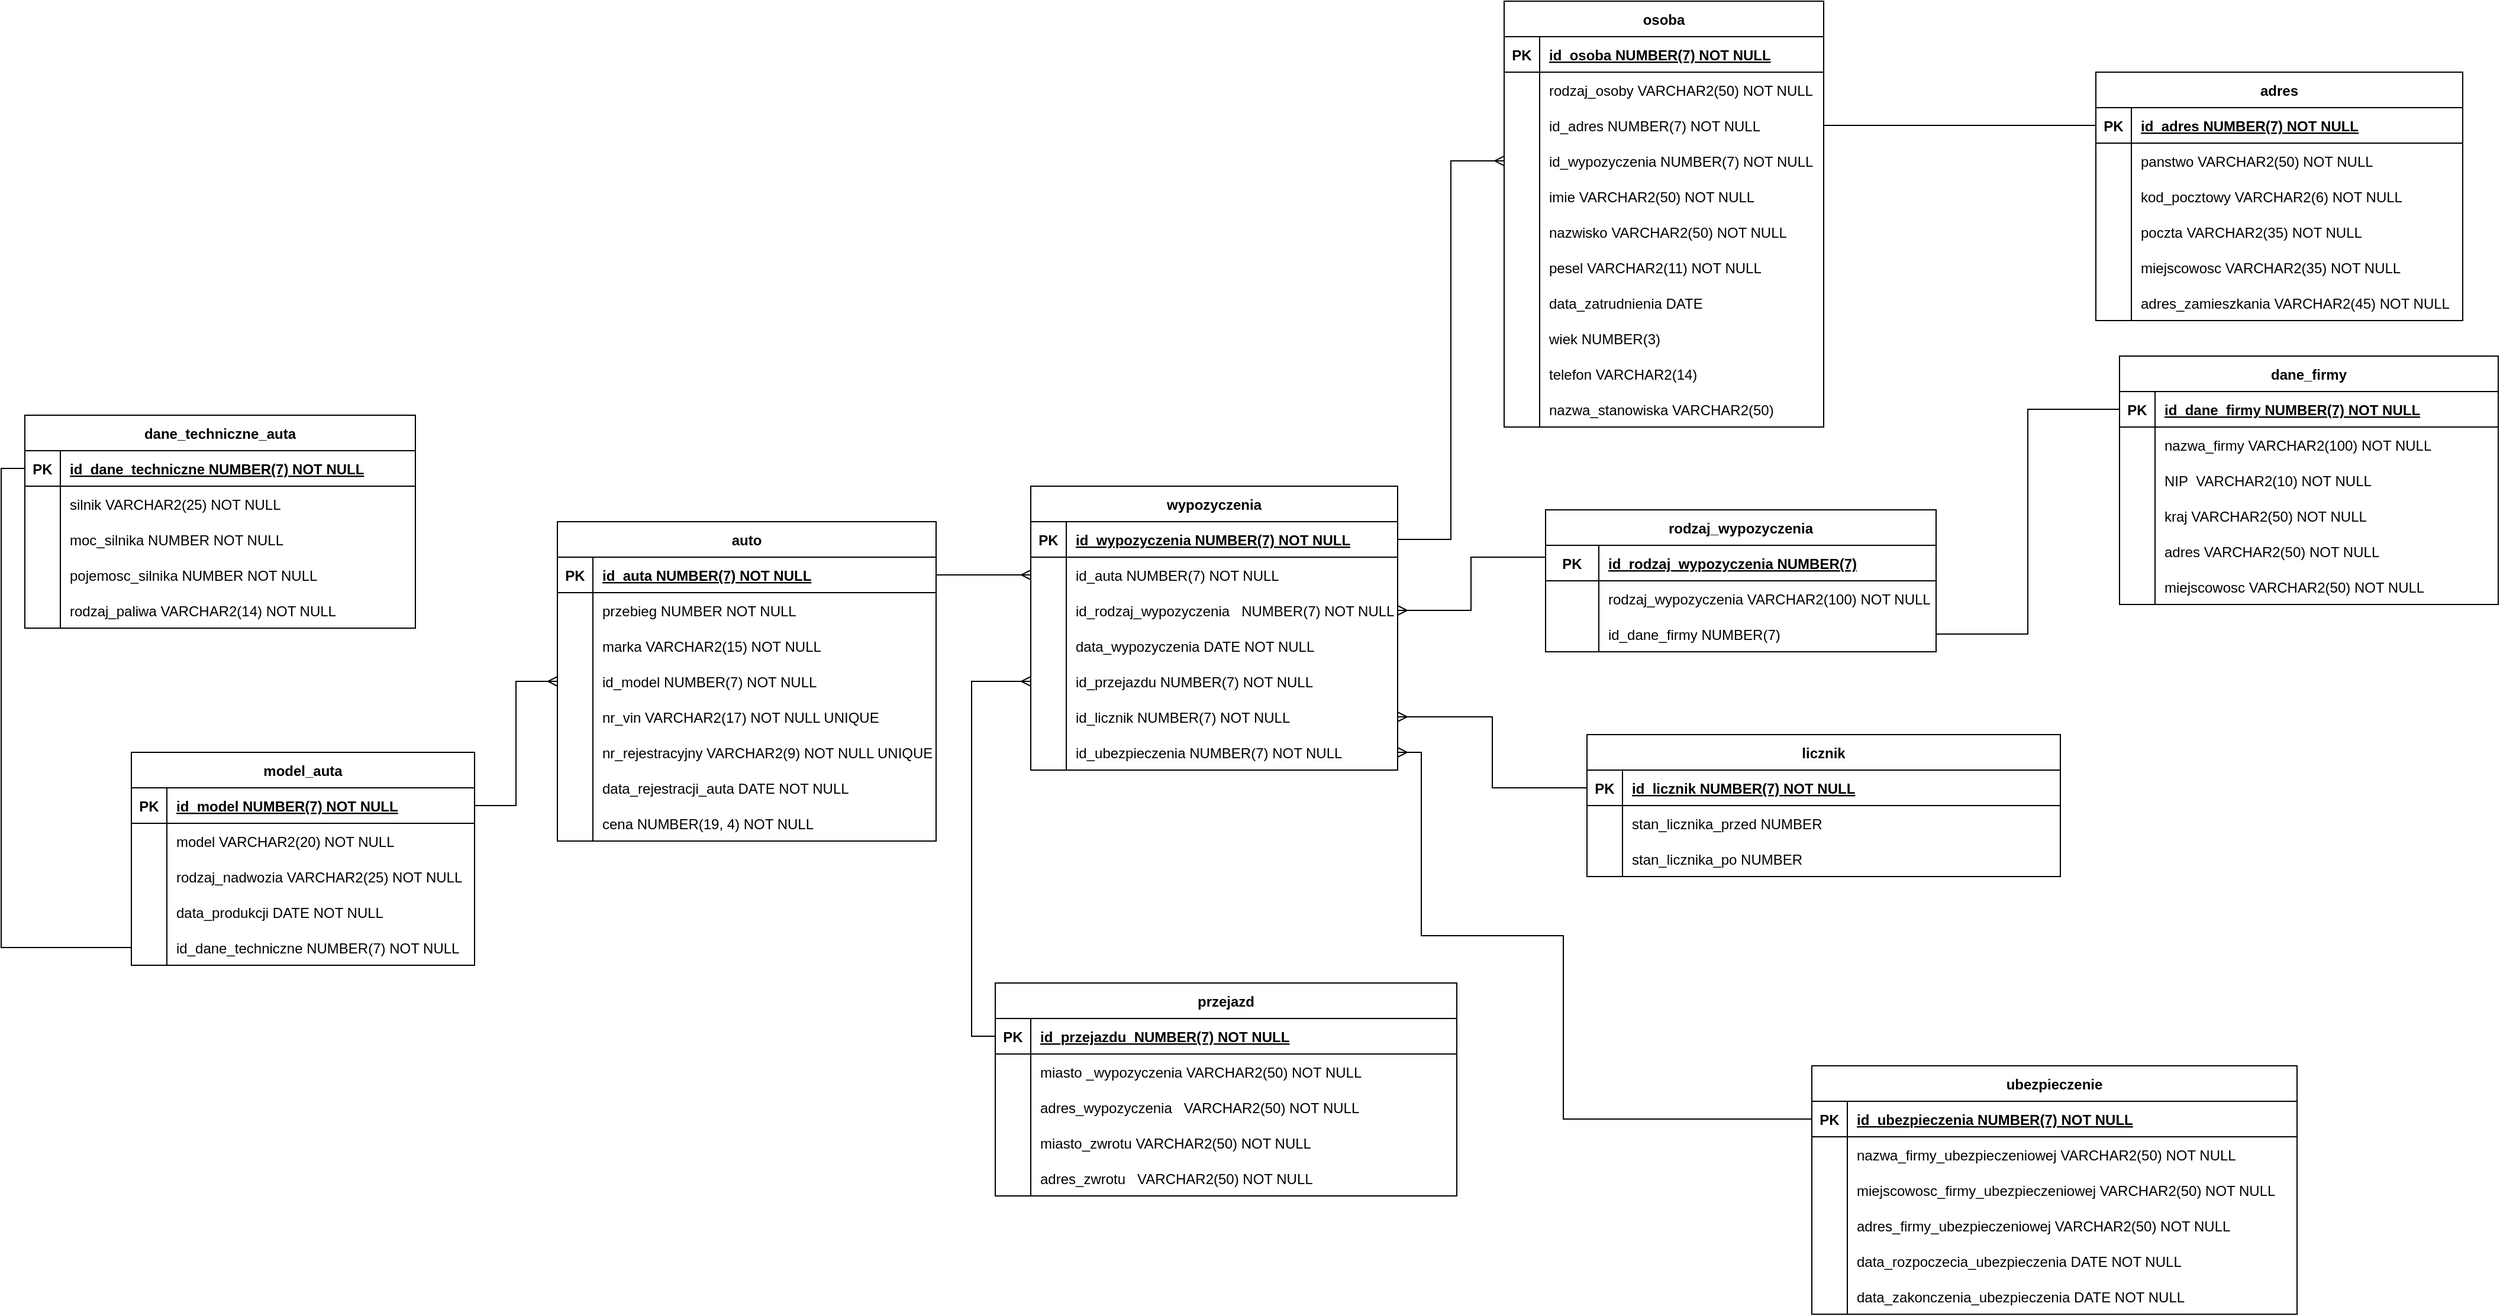 <mxfile version="18.1.1" type="device"><diagram id="R2lEEEUBdFMjLlhIrx00" name="Page-1"><mxGraphModel dx="1625" dy="899" grid="1" gridSize="10" guides="1" tooltips="1" connect="1" arrows="1" fold="1" page="1" pageScale="1" pageWidth="850" pageHeight="1100" math="0" shadow="0" extFonts="Permanent Marker^https://fonts.googleapis.com/css?family=Permanent+Marker"><root><mxCell id="0"/><mxCell id="1" parent="0"/><mxCell id="C54xTTeXSU2NOndMhfFq-1" value="adres" style="shape=table;startSize=30;container=1;collapsible=1;childLayout=tableLayout;fixedRows=1;rowLines=0;fontStyle=1;align=center;resizeLast=1;" parent="1" vertex="1"><mxGeometry x="2060" y="640" width="310" height="210" as="geometry"/></mxCell><mxCell id="C54xTTeXSU2NOndMhfFq-2" value="" style="shape=tableRow;horizontal=0;startSize=0;swimlaneHead=0;swimlaneBody=0;fillColor=none;collapsible=0;dropTarget=0;points=[[0,0.5],[1,0.5]];portConstraint=eastwest;top=0;left=0;right=0;bottom=1;" parent="C54xTTeXSU2NOndMhfFq-1" vertex="1"><mxGeometry y="30" width="310" height="30" as="geometry"/></mxCell><mxCell id="C54xTTeXSU2NOndMhfFq-3" value="PK" style="shape=partialRectangle;overflow=hidden;connectable=0;fillColor=none;top=0;left=0;bottom=0;right=0;fontStyle=1;" parent="C54xTTeXSU2NOndMhfFq-2" vertex="1"><mxGeometry width="30" height="30" as="geometry"><mxRectangle width="30" height="30" as="alternateBounds"/></mxGeometry></mxCell><mxCell id="C54xTTeXSU2NOndMhfFq-4" value="id_adres           NUMBER(7)  NOT NULL" style="shape=partialRectangle;overflow=hidden;connectable=0;fillColor=none;align=left;top=0;left=0;bottom=0;right=0;spacingLeft=6;fontStyle=5;" parent="C54xTTeXSU2NOndMhfFq-2" vertex="1"><mxGeometry x="30" width="280" height="30" as="geometry"><mxRectangle width="280" height="30" as="alternateBounds"/></mxGeometry></mxCell><mxCell id="C54xTTeXSU2NOndMhfFq-5" value="" style="shape=tableRow;horizontal=0;startSize=0;swimlaneHead=0;swimlaneBody=0;fillColor=none;collapsible=0;dropTarget=0;points=[[0,0.5],[1,0.5]];portConstraint=eastwest;top=0;left=0;right=0;bottom=0;" parent="C54xTTeXSU2NOndMhfFq-1" vertex="1"><mxGeometry y="60" width="310" height="30" as="geometry"/></mxCell><mxCell id="C54xTTeXSU2NOndMhfFq-6" value="" style="shape=partialRectangle;overflow=hidden;connectable=0;fillColor=none;top=0;left=0;bottom=0;right=0;" parent="C54xTTeXSU2NOndMhfFq-5" vertex="1"><mxGeometry width="30" height="30" as="geometry"><mxRectangle width="30" height="30" as="alternateBounds"/></mxGeometry></mxCell><mxCell id="C54xTTeXSU2NOndMhfFq-7" value="panstwo            VARCHAR2(50) NOT NULL" style="shape=partialRectangle;overflow=hidden;connectable=0;fillColor=none;align=left;top=0;left=0;bottom=0;right=0;spacingLeft=6;" parent="C54xTTeXSU2NOndMhfFq-5" vertex="1"><mxGeometry x="30" width="280" height="30" as="geometry"><mxRectangle width="280" height="30" as="alternateBounds"/></mxGeometry></mxCell><mxCell id="C54xTTeXSU2NOndMhfFq-8" value="" style="shape=tableRow;horizontal=0;startSize=0;swimlaneHead=0;swimlaneBody=0;fillColor=none;collapsible=0;dropTarget=0;points=[[0,0.5],[1,0.5]];portConstraint=eastwest;top=0;left=0;right=0;bottom=0;" parent="C54xTTeXSU2NOndMhfFq-1" vertex="1"><mxGeometry y="90" width="310" height="30" as="geometry"/></mxCell><mxCell id="C54xTTeXSU2NOndMhfFq-9" value="" style="shape=partialRectangle;overflow=hidden;connectable=0;fillColor=none;top=0;left=0;bottom=0;right=0;" parent="C54xTTeXSU2NOndMhfFq-8" vertex="1"><mxGeometry width="30" height="30" as="geometry"><mxRectangle width="30" height="30" as="alternateBounds"/></mxGeometry></mxCell><mxCell id="C54xTTeXSU2NOndMhfFq-10" value="kod_pocztowy       VARCHAR2(6) NOT NULL" style="shape=partialRectangle;overflow=hidden;connectable=0;fillColor=none;align=left;top=0;left=0;bottom=0;right=0;spacingLeft=6;" parent="C54xTTeXSU2NOndMhfFq-8" vertex="1"><mxGeometry x="30" width="280" height="30" as="geometry"><mxRectangle width="280" height="30" as="alternateBounds"/></mxGeometry></mxCell><mxCell id="C54xTTeXSU2NOndMhfFq-11" value="" style="shape=tableRow;horizontal=0;startSize=0;swimlaneHead=0;swimlaneBody=0;fillColor=none;collapsible=0;dropTarget=0;points=[[0,0.5],[1,0.5]];portConstraint=eastwest;top=0;left=0;right=0;bottom=0;" parent="C54xTTeXSU2NOndMhfFq-1" vertex="1"><mxGeometry y="120" width="310" height="30" as="geometry"/></mxCell><mxCell id="C54xTTeXSU2NOndMhfFq-12" value="" style="shape=partialRectangle;overflow=hidden;connectable=0;fillColor=none;top=0;left=0;bottom=0;right=0;" parent="C54xTTeXSU2NOndMhfFq-11" vertex="1"><mxGeometry width="30" height="30" as="geometry"><mxRectangle width="30" height="30" as="alternateBounds"/></mxGeometry></mxCell><mxCell id="C54xTTeXSU2NOndMhfFq-13" value="poczta             VARCHAR2(35) NOT NULL" style="shape=partialRectangle;overflow=hidden;connectable=0;fillColor=none;align=left;top=0;left=0;bottom=0;right=0;spacingLeft=6;" parent="C54xTTeXSU2NOndMhfFq-11" vertex="1"><mxGeometry x="30" width="280" height="30" as="geometry"><mxRectangle width="280" height="30" as="alternateBounds"/></mxGeometry></mxCell><mxCell id="C54xTTeXSU2NOndMhfFq-14" value="" style="shape=tableRow;horizontal=0;startSize=0;swimlaneHead=0;swimlaneBody=0;fillColor=none;collapsible=0;dropTarget=0;points=[[0,0.5],[1,0.5]];portConstraint=eastwest;top=0;left=0;right=0;bottom=0;" parent="C54xTTeXSU2NOndMhfFq-1" vertex="1"><mxGeometry y="150" width="310" height="30" as="geometry"/></mxCell><mxCell id="C54xTTeXSU2NOndMhfFq-15" value="" style="shape=partialRectangle;overflow=hidden;connectable=0;fillColor=none;top=0;left=0;bottom=0;right=0;" parent="C54xTTeXSU2NOndMhfFq-14" vertex="1"><mxGeometry width="30" height="30" as="geometry"><mxRectangle width="30" height="30" as="alternateBounds"/></mxGeometry></mxCell><mxCell id="C54xTTeXSU2NOndMhfFq-16" value="miejscowosc        VARCHAR2(35) NOT NULL" style="shape=partialRectangle;overflow=hidden;connectable=0;fillColor=none;align=left;top=0;left=0;bottom=0;right=0;spacingLeft=6;" parent="C54xTTeXSU2NOndMhfFq-14" vertex="1"><mxGeometry x="30" width="280" height="30" as="geometry"><mxRectangle width="280" height="30" as="alternateBounds"/></mxGeometry></mxCell><mxCell id="C54xTTeXSU2NOndMhfFq-17" value="" style="shape=tableRow;horizontal=0;startSize=0;swimlaneHead=0;swimlaneBody=0;fillColor=none;collapsible=0;dropTarget=0;points=[[0,0.5],[1,0.5]];portConstraint=eastwest;top=0;left=0;right=0;bottom=0;" parent="C54xTTeXSU2NOndMhfFq-1" vertex="1"><mxGeometry y="180" width="310" height="30" as="geometry"/></mxCell><mxCell id="C54xTTeXSU2NOndMhfFq-18" value="" style="shape=partialRectangle;overflow=hidden;connectable=0;fillColor=none;top=0;left=0;bottom=0;right=0;" parent="C54xTTeXSU2NOndMhfFq-17" vertex="1"><mxGeometry width="30" height="30" as="geometry"><mxRectangle width="30" height="30" as="alternateBounds"/></mxGeometry></mxCell><mxCell id="C54xTTeXSU2NOndMhfFq-19" value="adres_zamieszkania VARCHAR2(45) NOT NULL" style="shape=partialRectangle;overflow=hidden;connectable=0;fillColor=none;align=left;top=0;left=0;bottom=0;right=0;spacingLeft=6;" parent="C54xTTeXSU2NOndMhfFq-17" vertex="1"><mxGeometry x="30" width="280" height="30" as="geometry"><mxRectangle width="280" height="30" as="alternateBounds"/></mxGeometry></mxCell><mxCell id="C54xTTeXSU2NOndMhfFq-286" value="licznik" style="shape=table;startSize=30;container=1;collapsible=1;childLayout=tableLayout;fixedRows=1;rowLines=0;fontStyle=1;align=center;resizeLast=1;" parent="1" vertex="1"><mxGeometry x="1630" y="1200" width="400" height="120" as="geometry"/></mxCell><mxCell id="C54xTTeXSU2NOndMhfFq-287" value="" style="shape=tableRow;horizontal=0;startSize=0;swimlaneHead=0;swimlaneBody=0;fillColor=none;collapsible=0;dropTarget=0;points=[[0,0.5],[1,0.5]];portConstraint=eastwest;top=0;left=0;right=0;bottom=1;" parent="C54xTTeXSU2NOndMhfFq-286" vertex="1"><mxGeometry y="30" width="400" height="30" as="geometry"/></mxCell><mxCell id="C54xTTeXSU2NOndMhfFq-288" value="PK" style="shape=partialRectangle;overflow=hidden;connectable=0;fillColor=none;top=0;left=0;bottom=0;right=0;fontStyle=1;" parent="C54xTTeXSU2NOndMhfFq-287" vertex="1"><mxGeometry width="30" height="30" as="geometry"><mxRectangle width="30" height="30" as="alternateBounds"/></mxGeometry></mxCell><mxCell id="C54xTTeXSU2NOndMhfFq-289" value="id_licznik NUMBER(7)  NOT NULL" style="shape=partialRectangle;overflow=hidden;connectable=0;fillColor=none;align=left;top=0;left=0;bottom=0;right=0;spacingLeft=6;fontStyle=5;" parent="C54xTTeXSU2NOndMhfFq-287" vertex="1"><mxGeometry x="30" width="370" height="30" as="geometry"><mxRectangle width="370" height="30" as="alternateBounds"/></mxGeometry></mxCell><mxCell id="C54xTTeXSU2NOndMhfFq-296" value="" style="shape=tableRow;horizontal=0;startSize=0;swimlaneHead=0;swimlaneBody=0;fillColor=none;collapsible=0;dropTarget=0;points=[[0,0.5],[1,0.5]];portConstraint=eastwest;top=0;left=0;right=0;bottom=0;" parent="C54xTTeXSU2NOndMhfFq-286" vertex="1"><mxGeometry y="60" width="400" height="30" as="geometry"/></mxCell><mxCell id="C54xTTeXSU2NOndMhfFq-297" value="" style="shape=partialRectangle;overflow=hidden;connectable=0;fillColor=none;top=0;left=0;bottom=0;right=0;" parent="C54xTTeXSU2NOndMhfFq-296" vertex="1"><mxGeometry width="30" height="30" as="geometry"><mxRectangle width="30" height="30" as="alternateBounds"/></mxGeometry></mxCell><mxCell id="C54xTTeXSU2NOndMhfFq-298" value="stan_licznika_przed NUMBER" style="shape=partialRectangle;overflow=hidden;connectable=0;fillColor=none;align=left;top=0;left=0;bottom=0;right=0;spacingLeft=6;" parent="C54xTTeXSU2NOndMhfFq-296" vertex="1"><mxGeometry x="30" width="370" height="30" as="geometry"><mxRectangle width="370" height="30" as="alternateBounds"/></mxGeometry></mxCell><mxCell id="qQOyZQ8VCDu6bPahwphY-13" value="" style="shape=tableRow;horizontal=0;startSize=0;swimlaneHead=0;swimlaneBody=0;fillColor=none;collapsible=0;dropTarget=0;points=[[0,0.5],[1,0.5]];portConstraint=eastwest;top=0;left=0;right=0;bottom=0;" parent="C54xTTeXSU2NOndMhfFq-286" vertex="1"><mxGeometry y="90" width="400" height="30" as="geometry"/></mxCell><mxCell id="qQOyZQ8VCDu6bPahwphY-14" value="" style="shape=partialRectangle;overflow=hidden;connectable=0;fillColor=none;top=0;left=0;bottom=0;right=0;" parent="qQOyZQ8VCDu6bPahwphY-13" vertex="1"><mxGeometry width="30" height="30" as="geometry"><mxRectangle width="30" height="30" as="alternateBounds"/></mxGeometry></mxCell><mxCell id="qQOyZQ8VCDu6bPahwphY-15" value="stan_licznika_po NUMBER" style="shape=partialRectangle;overflow=hidden;connectable=0;fillColor=none;align=left;top=0;left=0;bottom=0;right=0;spacingLeft=6;" parent="qQOyZQ8VCDu6bPahwphY-13" vertex="1"><mxGeometry x="30" width="370" height="30" as="geometry"><mxRectangle width="370" height="30" as="alternateBounds"/></mxGeometry></mxCell><mxCell id="C54xTTeXSU2NOndMhfFq-323" value="wypozyczenia" style="shape=table;startSize=30;container=1;collapsible=1;childLayout=tableLayout;fixedRows=1;rowLines=0;fontStyle=1;align=center;resizeLast=1;" parent="1" vertex="1"><mxGeometry x="1160" y="990" width="310" height="240" as="geometry"/></mxCell><mxCell id="C54xTTeXSU2NOndMhfFq-324" value="" style="shape=tableRow;horizontal=0;startSize=0;swimlaneHead=0;swimlaneBody=0;fillColor=none;collapsible=0;dropTarget=0;points=[[0,0.5],[1,0.5]];portConstraint=eastwest;top=0;left=0;right=0;bottom=1;" parent="C54xTTeXSU2NOndMhfFq-323" vertex="1"><mxGeometry y="30" width="310" height="30" as="geometry"/></mxCell><mxCell id="C54xTTeXSU2NOndMhfFq-325" value="PK" style="shape=partialRectangle;overflow=hidden;connectable=0;fillColor=none;top=0;left=0;bottom=0;right=0;fontStyle=1;" parent="C54xTTeXSU2NOndMhfFq-324" vertex="1"><mxGeometry width="30" height="30" as="geometry"><mxRectangle width="30" height="30" as="alternateBounds"/></mxGeometry></mxCell><mxCell id="C54xTTeXSU2NOndMhfFq-326" value="id_wypozyczenia           NUMBER(7)  NOT NULL" style="shape=partialRectangle;overflow=hidden;connectable=0;fillColor=none;align=left;top=0;left=0;bottom=0;right=0;spacingLeft=6;fontStyle=5;" parent="C54xTTeXSU2NOndMhfFq-324" vertex="1"><mxGeometry x="30" width="280" height="30" as="geometry"><mxRectangle width="280" height="30" as="alternateBounds"/></mxGeometry></mxCell><mxCell id="C54xTTeXSU2NOndMhfFq-330" value="" style="shape=tableRow;horizontal=0;startSize=0;swimlaneHead=0;swimlaneBody=0;fillColor=none;collapsible=0;dropTarget=0;points=[[0,0.5],[1,0.5]];portConstraint=eastwest;top=0;left=0;right=0;bottom=0;" parent="C54xTTeXSU2NOndMhfFq-323" vertex="1"><mxGeometry y="60" width="310" height="30" as="geometry"/></mxCell><mxCell id="C54xTTeXSU2NOndMhfFq-331" value="" style="shape=partialRectangle;overflow=hidden;connectable=0;fillColor=none;top=0;left=0;bottom=0;right=0;" parent="C54xTTeXSU2NOndMhfFq-330" vertex="1"><mxGeometry width="30" height="30" as="geometry"><mxRectangle width="30" height="30" as="alternateBounds"/></mxGeometry></mxCell><mxCell id="C54xTTeXSU2NOndMhfFq-332" value="id_auta                   NUMBER(7) NOT NULL" style="shape=partialRectangle;overflow=hidden;connectable=0;fillColor=none;align=left;top=0;left=0;bottom=0;right=0;spacingLeft=6;" parent="C54xTTeXSU2NOndMhfFq-330" vertex="1"><mxGeometry x="30" width="280" height="30" as="geometry"><mxRectangle width="280" height="30" as="alternateBounds"/></mxGeometry></mxCell><mxCell id="C54xTTeXSU2NOndMhfFq-336" value="" style="shape=tableRow;horizontal=0;startSize=0;swimlaneHead=0;swimlaneBody=0;fillColor=none;collapsible=0;dropTarget=0;points=[[0,0.5],[1,0.5]];portConstraint=eastwest;top=0;left=0;right=0;bottom=0;" parent="C54xTTeXSU2NOndMhfFq-323" vertex="1"><mxGeometry y="90" width="310" height="30" as="geometry"/></mxCell><mxCell id="C54xTTeXSU2NOndMhfFq-337" value="" style="shape=partialRectangle;overflow=hidden;connectable=0;fillColor=none;top=0;left=0;bottom=0;right=0;" parent="C54xTTeXSU2NOndMhfFq-336" vertex="1"><mxGeometry width="30" height="30" as="geometry"><mxRectangle width="30" height="30" as="alternateBounds"/></mxGeometry></mxCell><mxCell id="C54xTTeXSU2NOndMhfFq-338" value="id_rodzaj_wypozyczenia   NUMBER(7) NOT NULL" style="shape=partialRectangle;overflow=hidden;connectable=0;fillColor=none;align=left;top=0;left=0;bottom=0;right=0;spacingLeft=6;" parent="C54xTTeXSU2NOndMhfFq-336" vertex="1"><mxGeometry x="30" width="280" height="30" as="geometry"><mxRectangle width="280" height="30" as="alternateBounds"/></mxGeometry></mxCell><mxCell id="C54xTTeXSU2NOndMhfFq-342" value="" style="shape=tableRow;horizontal=0;startSize=0;swimlaneHead=0;swimlaneBody=0;fillColor=none;collapsible=0;dropTarget=0;points=[[0,0.5],[1,0.5]];portConstraint=eastwest;top=0;left=0;right=0;bottom=0;" parent="C54xTTeXSU2NOndMhfFq-323" vertex="1"><mxGeometry y="120" width="310" height="30" as="geometry"/></mxCell><mxCell id="C54xTTeXSU2NOndMhfFq-343" value="" style="shape=partialRectangle;overflow=hidden;connectable=0;fillColor=none;top=0;left=0;bottom=0;right=0;" parent="C54xTTeXSU2NOndMhfFq-342" vertex="1"><mxGeometry width="30" height="30" as="geometry"><mxRectangle width="30" height="30" as="alternateBounds"/></mxGeometry></mxCell><mxCell id="C54xTTeXSU2NOndMhfFq-344" value="data_wypozyczenia DATE NOT NULL" style="shape=partialRectangle;overflow=hidden;connectable=0;fillColor=none;align=left;top=0;left=0;bottom=0;right=0;spacingLeft=6;" parent="C54xTTeXSU2NOndMhfFq-342" vertex="1"><mxGeometry x="30" width="280" height="30" as="geometry"><mxRectangle width="280" height="30" as="alternateBounds"/></mxGeometry></mxCell><mxCell id="C54xTTeXSU2NOndMhfFq-688" value="" style="shape=tableRow;horizontal=0;startSize=0;swimlaneHead=0;swimlaneBody=0;fillColor=none;collapsible=0;dropTarget=0;points=[[0,0.5],[1,0.5]];portConstraint=eastwest;top=0;left=0;right=0;bottom=0;" parent="C54xTTeXSU2NOndMhfFq-323" vertex="1"><mxGeometry y="150" width="310" height="30" as="geometry"/></mxCell><mxCell id="C54xTTeXSU2NOndMhfFq-689" value="" style="shape=partialRectangle;overflow=hidden;connectable=0;fillColor=none;top=0;left=0;bottom=0;right=0;" parent="C54xTTeXSU2NOndMhfFq-688" vertex="1"><mxGeometry width="30" height="30" as="geometry"><mxRectangle width="30" height="30" as="alternateBounds"/></mxGeometry></mxCell><mxCell id="C54xTTeXSU2NOndMhfFq-690" value="id_przejazdu NUMBER(7) NOT NULL" style="shape=partialRectangle;overflow=hidden;connectable=0;fillColor=none;align=left;top=0;left=0;bottom=0;right=0;spacingLeft=6;" parent="C54xTTeXSU2NOndMhfFq-688" vertex="1"><mxGeometry x="30" width="280" height="30" as="geometry"><mxRectangle width="280" height="30" as="alternateBounds"/></mxGeometry></mxCell><mxCell id="PGerZWzRhEOZXUh2V5kh-47" value="" style="shape=tableRow;horizontal=0;startSize=0;swimlaneHead=0;swimlaneBody=0;fillColor=none;collapsible=0;dropTarget=0;points=[[0,0.5],[1,0.5]];portConstraint=eastwest;top=0;left=0;right=0;bottom=0;" parent="C54xTTeXSU2NOndMhfFq-323" vertex="1"><mxGeometry y="180" width="310" height="30" as="geometry"/></mxCell><mxCell id="PGerZWzRhEOZXUh2V5kh-48" value="" style="shape=partialRectangle;overflow=hidden;connectable=0;fillColor=none;top=0;left=0;bottom=0;right=0;" parent="PGerZWzRhEOZXUh2V5kh-47" vertex="1"><mxGeometry width="30" height="30" as="geometry"><mxRectangle width="30" height="30" as="alternateBounds"/></mxGeometry></mxCell><mxCell id="PGerZWzRhEOZXUh2V5kh-49" value="id_licznik NUMBER(7) NOT NULL" style="shape=partialRectangle;overflow=hidden;connectable=0;fillColor=none;align=left;top=0;left=0;bottom=0;right=0;spacingLeft=6;" parent="PGerZWzRhEOZXUh2V5kh-47" vertex="1"><mxGeometry x="30" width="280" height="30" as="geometry"><mxRectangle width="280" height="30" as="alternateBounds"/></mxGeometry></mxCell><mxCell id="Nu6joFRDjoc2fzDNPNh2-1" value="" style="shape=tableRow;horizontal=0;startSize=0;swimlaneHead=0;swimlaneBody=0;fillColor=none;collapsible=0;dropTarget=0;points=[[0,0.5],[1,0.5]];portConstraint=eastwest;top=0;left=0;right=0;bottom=0;" vertex="1" parent="C54xTTeXSU2NOndMhfFq-323"><mxGeometry y="210" width="310" height="30" as="geometry"/></mxCell><mxCell id="Nu6joFRDjoc2fzDNPNh2-2" value="" style="shape=partialRectangle;overflow=hidden;connectable=0;fillColor=none;top=0;left=0;bottom=0;right=0;" vertex="1" parent="Nu6joFRDjoc2fzDNPNh2-1"><mxGeometry width="30" height="30" as="geometry"><mxRectangle width="30" height="30" as="alternateBounds"/></mxGeometry></mxCell><mxCell id="Nu6joFRDjoc2fzDNPNh2-3" value="id_ubezpieczenia NUMBER(7) NOT NULL" style="shape=partialRectangle;overflow=hidden;connectable=0;fillColor=none;align=left;top=0;left=0;bottom=0;right=0;spacingLeft=6;" vertex="1" parent="Nu6joFRDjoc2fzDNPNh2-1"><mxGeometry x="30" width="280" height="30" as="geometry"><mxRectangle width="280" height="30" as="alternateBounds"/></mxGeometry></mxCell><mxCell id="C54xTTeXSU2NOndMhfFq-537" value="auto" style="shape=table;startSize=30;container=1;collapsible=1;childLayout=tableLayout;fixedRows=1;rowLines=0;fontStyle=1;align=center;resizeLast=1;" parent="1" vertex="1"><mxGeometry x="760" y="1020" width="320" height="270" as="geometry"/></mxCell><mxCell id="C54xTTeXSU2NOndMhfFq-538" value="" style="shape=tableRow;horizontal=0;startSize=0;swimlaneHead=0;swimlaneBody=0;fillColor=none;collapsible=0;dropTarget=0;points=[[0,0.5],[1,0.5]];portConstraint=eastwest;top=0;left=0;right=0;bottom=1;" parent="C54xTTeXSU2NOndMhfFq-537" vertex="1"><mxGeometry y="30" width="320" height="30" as="geometry"/></mxCell><mxCell id="C54xTTeXSU2NOndMhfFq-539" value="PK" style="shape=partialRectangle;overflow=hidden;connectable=0;fillColor=none;top=0;left=0;bottom=0;right=0;fontStyle=1;" parent="C54xTTeXSU2NOndMhfFq-538" vertex="1"><mxGeometry width="30" height="30" as="geometry"><mxRectangle width="30" height="30" as="alternateBounds"/></mxGeometry></mxCell><mxCell id="C54xTTeXSU2NOndMhfFq-540" value="id_auta          NUMBER(7) &#9;&#9; NOT NULL" style="shape=partialRectangle;overflow=hidden;connectable=0;fillColor=none;align=left;top=0;left=0;bottom=0;right=0;spacingLeft=6;fontStyle=5;" parent="C54xTTeXSU2NOndMhfFq-538" vertex="1"><mxGeometry x="30" width="290" height="30" as="geometry"><mxRectangle width="290" height="30" as="alternateBounds"/></mxGeometry></mxCell><mxCell id="C54xTTeXSU2NOndMhfFq-541" value="" style="shape=tableRow;horizontal=0;startSize=0;swimlaneHead=0;swimlaneBody=0;fillColor=none;collapsible=0;dropTarget=0;points=[[0,0.5],[1,0.5]];portConstraint=eastwest;top=0;left=0;right=0;bottom=0;" parent="C54xTTeXSU2NOndMhfFq-537" vertex="1"><mxGeometry y="60" width="320" height="30" as="geometry"/></mxCell><mxCell id="C54xTTeXSU2NOndMhfFq-542" value="" style="shape=partialRectangle;overflow=hidden;connectable=0;fillColor=none;top=0;left=0;bottom=0;right=0;" parent="C54xTTeXSU2NOndMhfFq-541" vertex="1"><mxGeometry width="30" height="30" as="geometry"><mxRectangle width="30" height="30" as="alternateBounds"/></mxGeometry></mxCell><mxCell id="C54xTTeXSU2NOndMhfFq-543" value="przebieg         NUMBER&#9;   &#9;&#9;NOT NULL" style="shape=partialRectangle;overflow=hidden;connectable=0;fillColor=none;align=left;top=0;left=0;bottom=0;right=0;spacingLeft=6;" parent="C54xTTeXSU2NOndMhfFq-541" vertex="1"><mxGeometry x="30" width="290" height="30" as="geometry"><mxRectangle width="290" height="30" as="alternateBounds"/></mxGeometry></mxCell><mxCell id="C54xTTeXSU2NOndMhfFq-544" value="" style="shape=tableRow;horizontal=0;startSize=0;swimlaneHead=0;swimlaneBody=0;fillColor=none;collapsible=0;dropTarget=0;points=[[0,0.5],[1,0.5]];portConstraint=eastwest;top=0;left=0;right=0;bottom=0;" parent="C54xTTeXSU2NOndMhfFq-537" vertex="1"><mxGeometry y="90" width="320" height="30" as="geometry"/></mxCell><mxCell id="C54xTTeXSU2NOndMhfFq-545" value="" style="shape=partialRectangle;overflow=hidden;connectable=0;fillColor=none;top=0;left=0;bottom=0;right=0;" parent="C54xTTeXSU2NOndMhfFq-544" vertex="1"><mxGeometry width="30" height="30" as="geometry"><mxRectangle width="30" height="30" as="alternateBounds"/></mxGeometry></mxCell><mxCell id="C54xTTeXSU2NOndMhfFq-546" value="marka            VARCHAR2(15) NOT NULL" style="shape=partialRectangle;overflow=hidden;connectable=0;fillColor=none;align=left;top=0;left=0;bottom=0;right=0;spacingLeft=6;" parent="C54xTTeXSU2NOndMhfFq-544" vertex="1"><mxGeometry x="30" width="290" height="30" as="geometry"><mxRectangle width="290" height="30" as="alternateBounds"/></mxGeometry></mxCell><mxCell id="C54xTTeXSU2NOndMhfFq-547" value="" style="shape=tableRow;horizontal=0;startSize=0;swimlaneHead=0;swimlaneBody=0;fillColor=none;collapsible=0;dropTarget=0;points=[[0,0.5],[1,0.5]];portConstraint=eastwest;top=0;left=0;right=0;bottom=0;" parent="C54xTTeXSU2NOndMhfFq-537" vertex="1"><mxGeometry y="120" width="320" height="30" as="geometry"/></mxCell><mxCell id="C54xTTeXSU2NOndMhfFq-548" value="" style="shape=partialRectangle;overflow=hidden;connectable=0;fillColor=none;top=0;left=0;bottom=0;right=0;" parent="C54xTTeXSU2NOndMhfFq-547" vertex="1"><mxGeometry width="30" height="30" as="geometry"><mxRectangle width="30" height="30" as="alternateBounds"/></mxGeometry></mxCell><mxCell id="C54xTTeXSU2NOndMhfFq-549" value="id_model NUMBER(7) NOT NULL" style="shape=partialRectangle;overflow=hidden;connectable=0;fillColor=none;align=left;top=0;left=0;bottom=0;right=0;spacingLeft=6;fontStyle=0" parent="C54xTTeXSU2NOndMhfFq-547" vertex="1"><mxGeometry x="30" width="290" height="30" as="geometry"><mxRectangle width="290" height="30" as="alternateBounds"/></mxGeometry></mxCell><mxCell id="C54xTTeXSU2NOndMhfFq-556" value="" style="shape=tableRow;horizontal=0;startSize=0;swimlaneHead=0;swimlaneBody=0;fillColor=none;collapsible=0;dropTarget=0;points=[[0,0.5],[1,0.5]];portConstraint=eastwest;top=0;left=0;right=0;bottom=0;" parent="C54xTTeXSU2NOndMhfFq-537" vertex="1"><mxGeometry y="150" width="320" height="30" as="geometry"/></mxCell><mxCell id="C54xTTeXSU2NOndMhfFq-557" value="" style="shape=partialRectangle;overflow=hidden;connectable=0;fillColor=none;top=0;left=0;bottom=0;right=0;" parent="C54xTTeXSU2NOndMhfFq-556" vertex="1"><mxGeometry width="30" height="30" as="geometry"><mxRectangle width="30" height="30" as="alternateBounds"/></mxGeometry></mxCell><mxCell id="C54xTTeXSU2NOndMhfFq-558" value="nr_vin           VARCHAR2(17) &#9;NOT NULL UNIQUE" style="shape=partialRectangle;overflow=hidden;connectable=0;fillColor=none;align=left;top=0;left=0;bottom=0;right=0;spacingLeft=6;" parent="C54xTTeXSU2NOndMhfFq-556" vertex="1"><mxGeometry x="30" width="290" height="30" as="geometry"><mxRectangle width="290" height="30" as="alternateBounds"/></mxGeometry></mxCell><mxCell id="C54xTTeXSU2NOndMhfFq-559" value="" style="shape=tableRow;horizontal=0;startSize=0;swimlaneHead=0;swimlaneBody=0;fillColor=none;collapsible=0;dropTarget=0;points=[[0,0.5],[1,0.5]];portConstraint=eastwest;top=0;left=0;right=0;bottom=0;" parent="C54xTTeXSU2NOndMhfFq-537" vertex="1"><mxGeometry y="180" width="320" height="30" as="geometry"/></mxCell><mxCell id="C54xTTeXSU2NOndMhfFq-560" value="" style="shape=partialRectangle;overflow=hidden;connectable=0;fillColor=none;top=0;left=0;bottom=0;right=0;" parent="C54xTTeXSU2NOndMhfFq-559" vertex="1"><mxGeometry width="30" height="30" as="geometry"><mxRectangle width="30" height="30" as="alternateBounds"/></mxGeometry></mxCell><mxCell id="C54xTTeXSU2NOndMhfFq-561" value="nr_rejestracyjny VARCHAR2(9) &#9;NOT NULL UNIQUE" style="shape=partialRectangle;overflow=hidden;connectable=0;fillColor=none;align=left;top=0;left=0;bottom=0;right=0;spacingLeft=6;" parent="C54xTTeXSU2NOndMhfFq-559" vertex="1"><mxGeometry x="30" width="290" height="30" as="geometry"><mxRectangle width="290" height="30" as="alternateBounds"/></mxGeometry></mxCell><mxCell id="C54xTTeXSU2NOndMhfFq-562" value="" style="shape=tableRow;horizontal=0;startSize=0;swimlaneHead=0;swimlaneBody=0;fillColor=none;collapsible=0;dropTarget=0;points=[[0,0.5],[1,0.5]];portConstraint=eastwest;top=0;left=0;right=0;bottom=0;" parent="C54xTTeXSU2NOndMhfFq-537" vertex="1"><mxGeometry y="210" width="320" height="30" as="geometry"/></mxCell><mxCell id="C54xTTeXSU2NOndMhfFq-563" value="" style="shape=partialRectangle;overflow=hidden;connectable=0;fillColor=none;top=0;left=0;bottom=0;right=0;" parent="C54xTTeXSU2NOndMhfFq-562" vertex="1"><mxGeometry width="30" height="30" as="geometry"><mxRectangle width="30" height="30" as="alternateBounds"/></mxGeometry></mxCell><mxCell id="C54xTTeXSU2NOndMhfFq-564" value="data_rejestracji_auta &#9;DATE  NOT NULL" style="shape=partialRectangle;overflow=hidden;connectable=0;fillColor=none;align=left;top=0;left=0;bottom=0;right=0;spacingLeft=6;" parent="C54xTTeXSU2NOndMhfFq-562" vertex="1"><mxGeometry x="30" width="290" height="30" as="geometry"><mxRectangle width="290" height="30" as="alternateBounds"/></mxGeometry></mxCell><mxCell id="C54xTTeXSU2NOndMhfFq-565" value="" style="shape=tableRow;horizontal=0;startSize=0;swimlaneHead=0;swimlaneBody=0;fillColor=none;collapsible=0;dropTarget=0;points=[[0,0.5],[1,0.5]];portConstraint=eastwest;top=0;left=0;right=0;bottom=0;" parent="C54xTTeXSU2NOndMhfFq-537" vertex="1"><mxGeometry y="240" width="320" height="30" as="geometry"/></mxCell><mxCell id="C54xTTeXSU2NOndMhfFq-566" value="" style="shape=partialRectangle;overflow=hidden;connectable=0;fillColor=none;top=0;left=0;bottom=0;right=0;" parent="C54xTTeXSU2NOndMhfFq-565" vertex="1"><mxGeometry width="30" height="30" as="geometry"><mxRectangle width="30" height="30" as="alternateBounds"/></mxGeometry></mxCell><mxCell id="C54xTTeXSU2NOndMhfFq-567" value="cena        &#9; NUMBER(19, 4)  NOT NULL" style="shape=partialRectangle;overflow=hidden;connectable=0;fillColor=none;align=left;top=0;left=0;bottom=0;right=0;spacingLeft=6;" parent="C54xTTeXSU2NOndMhfFq-565" vertex="1"><mxGeometry x="30" width="290" height="30" as="geometry"><mxRectangle width="290" height="30" as="alternateBounds"/></mxGeometry></mxCell><mxCell id="C54xTTeXSU2NOndMhfFq-571" value="dane_techniczne_auta" style="shape=table;startSize=30;container=1;collapsible=1;childLayout=tableLayout;fixedRows=1;rowLines=0;fontStyle=1;align=center;resizeLast=1;" parent="1" vertex="1"><mxGeometry x="310" y="930" width="330" height="180" as="geometry"/></mxCell><mxCell id="C54xTTeXSU2NOndMhfFq-572" value="" style="shape=tableRow;horizontal=0;startSize=0;swimlaneHead=0;swimlaneBody=0;fillColor=none;collapsible=0;dropTarget=0;points=[[0,0.5],[1,0.5]];portConstraint=eastwest;top=0;left=0;right=0;bottom=1;" parent="C54xTTeXSU2NOndMhfFq-571" vertex="1"><mxGeometry y="30" width="330" height="30" as="geometry"/></mxCell><mxCell id="C54xTTeXSU2NOndMhfFq-573" value="PK" style="shape=partialRectangle;overflow=hidden;connectable=0;fillColor=none;top=0;left=0;bottom=0;right=0;fontStyle=1;" parent="C54xTTeXSU2NOndMhfFq-572" vertex="1"><mxGeometry width="30" height="30" as="geometry"><mxRectangle width="30" height="30" as="alternateBounds"/></mxGeometry></mxCell><mxCell id="C54xTTeXSU2NOndMhfFq-574" value="id_dane_techniczne NUMBER(7)&#9;   NOT NULL" style="shape=partialRectangle;overflow=hidden;connectable=0;fillColor=none;align=left;top=0;left=0;bottom=0;right=0;spacingLeft=6;fontStyle=5;" parent="C54xTTeXSU2NOndMhfFq-572" vertex="1"><mxGeometry x="30" width="300" height="30" as="geometry"><mxRectangle width="300" height="30" as="alternateBounds"/></mxGeometry></mxCell><mxCell id="C54xTTeXSU2NOndMhfFq-575" value="" style="shape=tableRow;horizontal=0;startSize=0;swimlaneHead=0;swimlaneBody=0;fillColor=none;collapsible=0;dropTarget=0;points=[[0,0.5],[1,0.5]];portConstraint=eastwest;top=0;left=0;right=0;bottom=0;" parent="C54xTTeXSU2NOndMhfFq-571" vertex="1"><mxGeometry y="60" width="330" height="30" as="geometry"/></mxCell><mxCell id="C54xTTeXSU2NOndMhfFq-576" value="" style="shape=partialRectangle;overflow=hidden;connectable=0;fillColor=none;top=0;left=0;bottom=0;right=0;" parent="C54xTTeXSU2NOndMhfFq-575" vertex="1"><mxGeometry width="30" height="30" as="geometry"><mxRectangle width="30" height="30" as="alternateBounds"/></mxGeometry></mxCell><mxCell id="C54xTTeXSU2NOndMhfFq-577" value="silnik&#9;&#9;&#9; VARCHAR2(25) NOT NULL" style="shape=partialRectangle;overflow=hidden;connectable=0;fillColor=none;align=left;top=0;left=0;bottom=0;right=0;spacingLeft=6;" parent="C54xTTeXSU2NOndMhfFq-575" vertex="1"><mxGeometry x="30" width="300" height="30" as="geometry"><mxRectangle width="300" height="30" as="alternateBounds"/></mxGeometry></mxCell><mxCell id="C54xTTeXSU2NOndMhfFq-578" value="" style="shape=tableRow;horizontal=0;startSize=0;swimlaneHead=0;swimlaneBody=0;fillColor=none;collapsible=0;dropTarget=0;points=[[0,0.5],[1,0.5]];portConstraint=eastwest;top=0;left=0;right=0;bottom=0;" parent="C54xTTeXSU2NOndMhfFq-571" vertex="1"><mxGeometry y="90" width="330" height="30" as="geometry"/></mxCell><mxCell id="C54xTTeXSU2NOndMhfFq-579" value="" style="shape=partialRectangle;overflow=hidden;connectable=0;fillColor=none;top=0;left=0;bottom=0;right=0;" parent="C54xTTeXSU2NOndMhfFq-578" vertex="1"><mxGeometry width="30" height="30" as="geometry"><mxRectangle width="30" height="30" as="alternateBounds"/></mxGeometry></mxCell><mxCell id="C54xTTeXSU2NOndMhfFq-580" value="moc_silnika      NUMBER &#9;  NOT NULL" style="shape=partialRectangle;overflow=hidden;connectable=0;fillColor=none;align=left;top=0;left=0;bottom=0;right=0;spacingLeft=6;" parent="C54xTTeXSU2NOndMhfFq-578" vertex="1"><mxGeometry x="30" width="300" height="30" as="geometry"><mxRectangle width="300" height="30" as="alternateBounds"/></mxGeometry></mxCell><mxCell id="C54xTTeXSU2NOndMhfFq-581" value="" style="shape=tableRow;horizontal=0;startSize=0;swimlaneHead=0;swimlaneBody=0;fillColor=none;collapsible=0;dropTarget=0;points=[[0,0.5],[1,0.5]];portConstraint=eastwest;top=0;left=0;right=0;bottom=0;" parent="C54xTTeXSU2NOndMhfFq-571" vertex="1"><mxGeometry y="120" width="330" height="30" as="geometry"/></mxCell><mxCell id="C54xTTeXSU2NOndMhfFq-582" value="" style="shape=partialRectangle;overflow=hidden;connectable=0;fillColor=none;top=0;left=0;bottom=0;right=0;" parent="C54xTTeXSU2NOndMhfFq-581" vertex="1"><mxGeometry width="30" height="30" as="geometry"><mxRectangle width="30" height="30" as="alternateBounds"/></mxGeometry></mxCell><mxCell id="C54xTTeXSU2NOndMhfFq-583" value="pojemosc_silnika NUMBER&#9;&#9;  NOT NULL" style="shape=partialRectangle;overflow=hidden;connectable=0;fillColor=none;align=left;top=0;left=0;bottom=0;right=0;spacingLeft=6;" parent="C54xTTeXSU2NOndMhfFq-581" vertex="1"><mxGeometry x="30" width="300" height="30" as="geometry"><mxRectangle width="300" height="30" as="alternateBounds"/></mxGeometry></mxCell><mxCell id="C54xTTeXSU2NOndMhfFq-584" value="" style="shape=tableRow;horizontal=0;startSize=0;swimlaneHead=0;swimlaneBody=0;fillColor=none;collapsible=0;dropTarget=0;points=[[0,0.5],[1,0.5]];portConstraint=eastwest;top=0;left=0;right=0;bottom=0;" parent="C54xTTeXSU2NOndMhfFq-571" vertex="1"><mxGeometry y="150" width="330" height="30" as="geometry"/></mxCell><mxCell id="C54xTTeXSU2NOndMhfFq-585" value="" style="shape=partialRectangle;overflow=hidden;connectable=0;fillColor=none;top=0;left=0;bottom=0;right=0;" parent="C54xTTeXSU2NOndMhfFq-584" vertex="1"><mxGeometry width="30" height="30" as="geometry"><mxRectangle width="30" height="30" as="alternateBounds"/></mxGeometry></mxCell><mxCell id="C54xTTeXSU2NOndMhfFq-586" value="rodzaj_paliwa    VARCHAR2(14) NOT NULL" style="shape=partialRectangle;overflow=hidden;connectable=0;fillColor=none;align=left;top=0;left=0;bottom=0;right=0;spacingLeft=6;" parent="C54xTTeXSU2NOndMhfFq-584" vertex="1"><mxGeometry x="30" width="300" height="30" as="geometry"><mxRectangle width="300" height="30" as="alternateBounds"/></mxGeometry></mxCell><mxCell id="C54xTTeXSU2NOndMhfFq-602" value="dane_firmy" style="shape=table;startSize=30;container=1;collapsible=1;childLayout=tableLayout;fixedRows=1;rowLines=0;fontStyle=1;align=center;resizeLast=1;" parent="1" vertex="1"><mxGeometry x="2080" y="880" width="320" height="210" as="geometry"/></mxCell><mxCell id="C54xTTeXSU2NOndMhfFq-603" value="" style="shape=tableRow;horizontal=0;startSize=0;swimlaneHead=0;swimlaneBody=0;fillColor=none;collapsible=0;dropTarget=0;points=[[0,0.5],[1,0.5]];portConstraint=eastwest;top=0;left=0;right=0;bottom=1;" parent="C54xTTeXSU2NOndMhfFq-602" vertex="1"><mxGeometry y="30" width="320" height="30" as="geometry"/></mxCell><mxCell id="C54xTTeXSU2NOndMhfFq-604" value="PK" style="shape=partialRectangle;overflow=hidden;connectable=0;fillColor=none;top=0;left=0;bottom=0;right=0;fontStyle=1;" parent="C54xTTeXSU2NOndMhfFq-603" vertex="1"><mxGeometry width="30" height="30" as="geometry"><mxRectangle width="30" height="30" as="alternateBounds"/></mxGeometry></mxCell><mxCell id="C54xTTeXSU2NOndMhfFq-605" value="id_dane_firmy&#9;&#9;NUMBER(7) NOT NULL" style="shape=partialRectangle;overflow=hidden;connectable=0;fillColor=none;align=left;top=0;left=0;bottom=0;right=0;spacingLeft=6;fontStyle=5;" parent="C54xTTeXSU2NOndMhfFq-603" vertex="1"><mxGeometry x="30" width="290" height="30" as="geometry"><mxRectangle width="290" height="30" as="alternateBounds"/></mxGeometry></mxCell><mxCell id="C54xTTeXSU2NOndMhfFq-606" value="" style="shape=tableRow;horizontal=0;startSize=0;swimlaneHead=0;swimlaneBody=0;fillColor=none;collapsible=0;dropTarget=0;points=[[0,0.5],[1,0.5]];portConstraint=eastwest;top=0;left=0;right=0;bottom=0;" parent="C54xTTeXSU2NOndMhfFq-602" vertex="1"><mxGeometry y="60" width="320" height="30" as="geometry"/></mxCell><mxCell id="C54xTTeXSU2NOndMhfFq-607" value="" style="shape=partialRectangle;overflow=hidden;connectable=0;fillColor=none;top=0;left=0;bottom=0;right=0;" parent="C54xTTeXSU2NOndMhfFq-606" vertex="1"><mxGeometry width="30" height="30" as="geometry"><mxRectangle width="30" height="30" as="alternateBounds"/></mxGeometry></mxCell><mxCell id="C54xTTeXSU2NOndMhfFq-608" value="nazwa_firmy &#9;&#9;VARCHAR2(100) NOT NULL" style="shape=partialRectangle;overflow=hidden;connectable=0;fillColor=none;align=left;top=0;left=0;bottom=0;right=0;spacingLeft=6;" parent="C54xTTeXSU2NOndMhfFq-606" vertex="1"><mxGeometry x="30" width="290" height="30" as="geometry"><mxRectangle width="290" height="30" as="alternateBounds"/></mxGeometry></mxCell><mxCell id="C54xTTeXSU2NOndMhfFq-609" value="" style="shape=tableRow;horizontal=0;startSize=0;swimlaneHead=0;swimlaneBody=0;fillColor=none;collapsible=0;dropTarget=0;points=[[0,0.5],[1,0.5]];portConstraint=eastwest;top=0;left=0;right=0;bottom=0;" parent="C54xTTeXSU2NOndMhfFq-602" vertex="1"><mxGeometry y="90" width="320" height="30" as="geometry"/></mxCell><mxCell id="C54xTTeXSU2NOndMhfFq-610" value="" style="shape=partialRectangle;overflow=hidden;connectable=0;fillColor=none;top=0;left=0;bottom=0;right=0;" parent="C54xTTeXSU2NOndMhfFq-609" vertex="1"><mxGeometry width="30" height="30" as="geometry"><mxRectangle width="30" height="30" as="alternateBounds"/></mxGeometry></mxCell><mxCell id="C54xTTeXSU2NOndMhfFq-611" value="NIP  VARCHAR2(10) NOT NULL" style="shape=partialRectangle;overflow=hidden;connectable=0;fillColor=none;align=left;top=0;left=0;bottom=0;right=0;spacingLeft=6;" parent="C54xTTeXSU2NOndMhfFq-609" vertex="1"><mxGeometry x="30" width="290" height="30" as="geometry"><mxRectangle width="290" height="30" as="alternateBounds"/></mxGeometry></mxCell><mxCell id="C54xTTeXSU2NOndMhfFq-612" value="" style="shape=tableRow;horizontal=0;startSize=0;swimlaneHead=0;swimlaneBody=0;fillColor=none;collapsible=0;dropTarget=0;points=[[0,0.5],[1,0.5]];portConstraint=eastwest;top=0;left=0;right=0;bottom=0;" parent="C54xTTeXSU2NOndMhfFq-602" vertex="1"><mxGeometry y="120" width="320" height="30" as="geometry"/></mxCell><mxCell id="C54xTTeXSU2NOndMhfFq-613" value="" style="shape=partialRectangle;overflow=hidden;connectable=0;fillColor=none;top=0;left=0;bottom=0;right=0;" parent="C54xTTeXSU2NOndMhfFq-612" vertex="1"><mxGeometry width="30" height="30" as="geometry"><mxRectangle width="30" height="30" as="alternateBounds"/></mxGeometry></mxCell><mxCell id="C54xTTeXSU2NOndMhfFq-614" value="kraj&#9;&#9;&#9;&#9;VARCHAR2(50) NOT NULL" style="shape=partialRectangle;overflow=hidden;connectable=0;fillColor=none;align=left;top=0;left=0;bottom=0;right=0;spacingLeft=6;" parent="C54xTTeXSU2NOndMhfFq-612" vertex="1"><mxGeometry x="30" width="290" height="30" as="geometry"><mxRectangle width="290" height="30" as="alternateBounds"/></mxGeometry></mxCell><mxCell id="C54xTTeXSU2NOndMhfFq-618" value="" style="shape=tableRow;horizontal=0;startSize=0;swimlaneHead=0;swimlaneBody=0;fillColor=none;collapsible=0;dropTarget=0;points=[[0,0.5],[1,0.5]];portConstraint=eastwest;top=0;left=0;right=0;bottom=0;" parent="C54xTTeXSU2NOndMhfFq-602" vertex="1"><mxGeometry y="150" width="320" height="30" as="geometry"/></mxCell><mxCell id="C54xTTeXSU2NOndMhfFq-619" value="" style="shape=partialRectangle;overflow=hidden;connectable=0;fillColor=none;top=0;left=0;bottom=0;right=0;" parent="C54xTTeXSU2NOndMhfFq-618" vertex="1"><mxGeometry width="30" height="30" as="geometry"><mxRectangle width="30" height="30" as="alternateBounds"/></mxGeometry></mxCell><mxCell id="C54xTTeXSU2NOndMhfFq-620" value="adres &#9;&#9;&#9;&#9;VARCHAR2(50) NOT NULL" style="shape=partialRectangle;overflow=hidden;connectable=0;fillColor=none;align=left;top=0;left=0;bottom=0;right=0;spacingLeft=6;" parent="C54xTTeXSU2NOndMhfFq-618" vertex="1"><mxGeometry x="30" width="290" height="30" as="geometry"><mxRectangle width="290" height="30" as="alternateBounds"/></mxGeometry></mxCell><mxCell id="C54xTTeXSU2NOndMhfFq-615" value="" style="shape=tableRow;horizontal=0;startSize=0;swimlaneHead=0;swimlaneBody=0;fillColor=none;collapsible=0;dropTarget=0;points=[[0,0.5],[1,0.5]];portConstraint=eastwest;top=0;left=0;right=0;bottom=0;" parent="C54xTTeXSU2NOndMhfFq-602" vertex="1"><mxGeometry y="180" width="320" height="30" as="geometry"/></mxCell><mxCell id="C54xTTeXSU2NOndMhfFq-616" value="" style="shape=partialRectangle;overflow=hidden;connectable=0;fillColor=none;top=0;left=0;bottom=0;right=0;" parent="C54xTTeXSU2NOndMhfFq-615" vertex="1"><mxGeometry width="30" height="30" as="geometry"><mxRectangle width="30" height="30" as="alternateBounds"/></mxGeometry></mxCell><mxCell id="C54xTTeXSU2NOndMhfFq-617" value="miejscowosc&#9;&#9;&#9;VARCHAR2(50) NOT NULL" style="shape=partialRectangle;overflow=hidden;connectable=0;fillColor=none;align=left;top=0;left=0;bottom=0;right=0;spacingLeft=6;" parent="C54xTTeXSU2NOndMhfFq-615" vertex="1"><mxGeometry x="30" width="290" height="30" as="geometry"><mxRectangle width="290" height="30" as="alternateBounds"/></mxGeometry></mxCell><mxCell id="C54xTTeXSU2NOndMhfFq-645" value="rodzaj_wypozyczenia" style="shape=table;startSize=30;container=1;collapsible=1;childLayout=tableLayout;fixedRows=1;rowLines=0;fontStyle=1;align=center;resizeLast=1;" parent="1" vertex="1"><mxGeometry x="1595" y="1010" width="330" height="120" as="geometry"/></mxCell><mxCell id="C54xTTeXSU2NOndMhfFq-646" value="" style="shape=tableRow;horizontal=0;startSize=0;swimlaneHead=0;swimlaneBody=0;fillColor=none;collapsible=0;dropTarget=0;points=[[0,0.5],[1,0.5]];portConstraint=eastwest;top=0;left=0;right=0;bottom=1;" parent="C54xTTeXSU2NOndMhfFq-645" vertex="1"><mxGeometry y="30" width="330" height="30" as="geometry"/></mxCell><mxCell id="C54xTTeXSU2NOndMhfFq-647" value="PK" style="shape=partialRectangle;overflow=hidden;connectable=0;fillColor=none;top=0;left=0;bottom=0;right=0;fontStyle=1;" parent="C54xTTeXSU2NOndMhfFq-646" vertex="1"><mxGeometry width="45" height="30" as="geometry"><mxRectangle width="45" height="30" as="alternateBounds"/></mxGeometry></mxCell><mxCell id="C54xTTeXSU2NOndMhfFq-648" value="id_rodzaj_wypozyczenia&#9; NUMBER(7) " style="shape=partialRectangle;overflow=hidden;connectable=0;fillColor=none;align=left;top=0;left=0;bottom=0;right=0;spacingLeft=6;fontStyle=5;" parent="C54xTTeXSU2NOndMhfFq-646" vertex="1"><mxGeometry x="45" width="285" height="30" as="geometry"><mxRectangle width="285" height="30" as="alternateBounds"/></mxGeometry></mxCell><mxCell id="C54xTTeXSU2NOndMhfFq-649" value="" style="shape=tableRow;horizontal=0;startSize=0;swimlaneHead=0;swimlaneBody=0;fillColor=none;collapsible=0;dropTarget=0;points=[[0,0.5],[1,0.5]];portConstraint=eastwest;top=0;left=0;right=0;bottom=0;" parent="C54xTTeXSU2NOndMhfFq-645" vertex="1"><mxGeometry y="60" width="330" height="30" as="geometry"/></mxCell><mxCell id="C54xTTeXSU2NOndMhfFq-650" value="" style="shape=partialRectangle;overflow=hidden;connectable=0;fillColor=none;top=0;left=0;bottom=0;right=0;" parent="C54xTTeXSU2NOndMhfFq-649" vertex="1"><mxGeometry width="45" height="30" as="geometry"><mxRectangle width="45" height="30" as="alternateBounds"/></mxGeometry></mxCell><mxCell id="C54xTTeXSU2NOndMhfFq-651" value="rodzaj_wypozyczenia      VARCHAR2(100) NOT NULL" style="shape=partialRectangle;overflow=hidden;connectable=0;fillColor=none;align=left;top=0;left=0;bottom=0;right=0;spacingLeft=6;" parent="C54xTTeXSU2NOndMhfFq-649" vertex="1"><mxGeometry x="45" width="285" height="30" as="geometry"><mxRectangle width="285" height="30" as="alternateBounds"/></mxGeometry></mxCell><mxCell id="C54xTTeXSU2NOndMhfFq-655" value="" style="shape=tableRow;horizontal=0;startSize=0;swimlaneHead=0;swimlaneBody=0;fillColor=none;collapsible=0;dropTarget=0;points=[[0,0.5],[1,0.5]];portConstraint=eastwest;top=0;left=0;right=0;bottom=0;" parent="C54xTTeXSU2NOndMhfFq-645" vertex="1"><mxGeometry y="90" width="330" height="30" as="geometry"/></mxCell><mxCell id="C54xTTeXSU2NOndMhfFq-656" value="" style="shape=partialRectangle;overflow=hidden;connectable=0;fillColor=none;top=0;left=0;bottom=0;right=0;" parent="C54xTTeXSU2NOndMhfFq-655" vertex="1"><mxGeometry width="45" height="30" as="geometry"><mxRectangle width="45" height="30" as="alternateBounds"/></mxGeometry></mxCell><mxCell id="C54xTTeXSU2NOndMhfFq-657" value="id_dane_firmy NUMBER(7) " style="shape=partialRectangle;overflow=hidden;connectable=0;fillColor=none;align=left;top=0;left=0;bottom=0;right=0;spacingLeft=6;fontStyle=0" parent="C54xTTeXSU2NOndMhfFq-655" vertex="1"><mxGeometry x="45" width="285" height="30" as="geometry"><mxRectangle width="285" height="30" as="alternateBounds"/></mxGeometry></mxCell><mxCell id="C54xTTeXSU2NOndMhfFq-695" value="przejazd" style="shape=table;startSize=30;container=1;collapsible=1;childLayout=tableLayout;fixedRows=1;rowLines=0;fontStyle=1;align=center;resizeLast=1;" parent="1" vertex="1"><mxGeometry x="1130" y="1410" width="390" height="180" as="geometry"/></mxCell><mxCell id="C54xTTeXSU2NOndMhfFq-696" value="" style="shape=tableRow;horizontal=0;startSize=0;swimlaneHead=0;swimlaneBody=0;fillColor=none;collapsible=0;dropTarget=0;points=[[0,0.5],[1,0.5]];portConstraint=eastwest;top=0;left=0;right=0;bottom=1;" parent="C54xTTeXSU2NOndMhfFq-695" vertex="1"><mxGeometry y="30" width="390" height="30" as="geometry"/></mxCell><mxCell id="C54xTTeXSU2NOndMhfFq-697" value="PK" style="shape=partialRectangle;overflow=hidden;connectable=0;fillColor=none;top=0;left=0;bottom=0;right=0;fontStyle=1;" parent="C54xTTeXSU2NOndMhfFq-696" vertex="1"><mxGeometry width="30" height="30" as="geometry"><mxRectangle width="30" height="30" as="alternateBounds"/></mxGeometry></mxCell><mxCell id="C54xTTeXSU2NOndMhfFq-698" value="id_przejazdu  NUMBER(7)  NOT NULL" style="shape=partialRectangle;overflow=hidden;connectable=0;fillColor=none;align=left;top=0;left=0;bottom=0;right=0;spacingLeft=6;fontStyle=5;" parent="C54xTTeXSU2NOndMhfFq-696" vertex="1"><mxGeometry x="30" width="360" height="30" as="geometry"><mxRectangle width="360" height="30" as="alternateBounds"/></mxGeometry></mxCell><mxCell id="C54xTTeXSU2NOndMhfFq-699" value="" style="shape=tableRow;horizontal=0;startSize=0;swimlaneHead=0;swimlaneBody=0;fillColor=none;collapsible=0;dropTarget=0;points=[[0,0.5],[1,0.5]];portConstraint=eastwest;top=0;left=0;right=0;bottom=0;" parent="C54xTTeXSU2NOndMhfFq-695" vertex="1"><mxGeometry y="60" width="390" height="30" as="geometry"/></mxCell><mxCell id="C54xTTeXSU2NOndMhfFq-700" value="" style="shape=partialRectangle;overflow=hidden;connectable=0;fillColor=none;top=0;left=0;bottom=0;right=0;" parent="C54xTTeXSU2NOndMhfFq-699" vertex="1"><mxGeometry width="30" height="30" as="geometry"><mxRectangle width="30" height="30" as="alternateBounds"/></mxGeometry></mxCell><mxCell id="C54xTTeXSU2NOndMhfFq-701" value="miasto _wypozyczenia VARCHAR2(50) NOT NULL" style="shape=partialRectangle;overflow=hidden;connectable=0;fillColor=none;align=left;top=0;left=0;bottom=0;right=0;spacingLeft=6;" parent="C54xTTeXSU2NOndMhfFq-699" vertex="1"><mxGeometry x="30" width="360" height="30" as="geometry"><mxRectangle width="360" height="30" as="alternateBounds"/></mxGeometry></mxCell><mxCell id="C54xTTeXSU2NOndMhfFq-702" value="" style="shape=tableRow;horizontal=0;startSize=0;swimlaneHead=0;swimlaneBody=0;fillColor=none;collapsible=0;dropTarget=0;points=[[0,0.5],[1,0.5]];portConstraint=eastwest;top=0;left=0;right=0;bottom=0;" parent="C54xTTeXSU2NOndMhfFq-695" vertex="1"><mxGeometry y="90" width="390" height="30" as="geometry"/></mxCell><mxCell id="C54xTTeXSU2NOndMhfFq-703" value="" style="shape=partialRectangle;overflow=hidden;connectable=0;fillColor=none;top=0;left=0;bottom=0;right=0;" parent="C54xTTeXSU2NOndMhfFq-702" vertex="1"><mxGeometry width="30" height="30" as="geometry"><mxRectangle width="30" height="30" as="alternateBounds"/></mxGeometry></mxCell><mxCell id="C54xTTeXSU2NOndMhfFq-704" value="adres_wypozyczenia   VARCHAR2(50) NOT NULL" style="shape=partialRectangle;overflow=hidden;connectable=0;fillColor=none;align=left;top=0;left=0;bottom=0;right=0;spacingLeft=6;" parent="C54xTTeXSU2NOndMhfFq-702" vertex="1"><mxGeometry x="30" width="360" height="30" as="geometry"><mxRectangle width="360" height="30" as="alternateBounds"/></mxGeometry></mxCell><mxCell id="qQOyZQ8VCDu6bPahwphY-26" value="" style="shape=tableRow;horizontal=0;startSize=0;swimlaneHead=0;swimlaneBody=0;fillColor=none;collapsible=0;dropTarget=0;points=[[0,0.5],[1,0.5]];portConstraint=eastwest;top=0;left=0;right=0;bottom=0;" parent="C54xTTeXSU2NOndMhfFq-695" vertex="1"><mxGeometry y="120" width="390" height="30" as="geometry"/></mxCell><mxCell id="qQOyZQ8VCDu6bPahwphY-27" value="" style="shape=partialRectangle;overflow=hidden;connectable=0;fillColor=none;top=0;left=0;bottom=0;right=0;" parent="qQOyZQ8VCDu6bPahwphY-26" vertex="1"><mxGeometry width="30" height="30" as="geometry"><mxRectangle width="30" height="30" as="alternateBounds"/></mxGeometry></mxCell><mxCell id="qQOyZQ8VCDu6bPahwphY-28" value="miasto_zwrotu VARCHAR2(50) NOT NULL" style="shape=partialRectangle;overflow=hidden;connectable=0;fillColor=none;align=left;top=0;left=0;bottom=0;right=0;spacingLeft=6;" parent="qQOyZQ8VCDu6bPahwphY-26" vertex="1"><mxGeometry x="30" width="360" height="30" as="geometry"><mxRectangle width="360" height="30" as="alternateBounds"/></mxGeometry></mxCell><mxCell id="qQOyZQ8VCDu6bPahwphY-29" value="" style="shape=tableRow;horizontal=0;startSize=0;swimlaneHead=0;swimlaneBody=0;fillColor=none;collapsible=0;dropTarget=0;points=[[0,0.5],[1,0.5]];portConstraint=eastwest;top=0;left=0;right=0;bottom=0;" parent="C54xTTeXSU2NOndMhfFq-695" vertex="1"><mxGeometry y="150" width="390" height="30" as="geometry"/></mxCell><mxCell id="qQOyZQ8VCDu6bPahwphY-30" value="" style="shape=partialRectangle;overflow=hidden;connectable=0;fillColor=none;top=0;left=0;bottom=0;right=0;" parent="qQOyZQ8VCDu6bPahwphY-29" vertex="1"><mxGeometry width="30" height="30" as="geometry"><mxRectangle width="30" height="30" as="alternateBounds"/></mxGeometry></mxCell><mxCell id="qQOyZQ8VCDu6bPahwphY-31" value="adres_zwrotu   VARCHAR2(50) NOT NULL" style="shape=partialRectangle;overflow=hidden;connectable=0;fillColor=none;align=left;top=0;left=0;bottom=0;right=0;spacingLeft=6;" parent="qQOyZQ8VCDu6bPahwphY-29" vertex="1"><mxGeometry x="30" width="360" height="30" as="geometry"><mxRectangle width="360" height="30" as="alternateBounds"/></mxGeometry></mxCell><mxCell id="C54xTTeXSU2NOndMhfFq-706" value="model_auta" style="shape=table;startSize=30;container=1;collapsible=1;childLayout=tableLayout;fixedRows=1;rowLines=0;fontStyle=1;align=center;resizeLast=1;" parent="1" vertex="1"><mxGeometry x="400" y="1215" width="290" height="180" as="geometry"/></mxCell><mxCell id="C54xTTeXSU2NOndMhfFq-707" value="" style="shape=tableRow;horizontal=0;startSize=0;swimlaneHead=0;swimlaneBody=0;fillColor=none;collapsible=0;dropTarget=0;points=[[0,0.5],[1,0.5]];portConstraint=eastwest;top=0;left=0;right=0;bottom=1;" parent="C54xTTeXSU2NOndMhfFq-706" vertex="1"><mxGeometry y="30" width="290" height="30" as="geometry"/></mxCell><mxCell id="C54xTTeXSU2NOndMhfFq-708" value="PK" style="shape=partialRectangle;overflow=hidden;connectable=0;fillColor=none;top=0;left=0;bottom=0;right=0;fontStyle=1;" parent="C54xTTeXSU2NOndMhfFq-707" vertex="1"><mxGeometry width="30" height="30" as="geometry"><mxRectangle width="30" height="30" as="alternateBounds"/></mxGeometry></mxCell><mxCell id="C54xTTeXSU2NOndMhfFq-709" value="id_model&#9;&#9;NUMBER(7)  NOT NULL" style="shape=partialRectangle;overflow=hidden;connectable=0;fillColor=none;align=left;top=0;left=0;bottom=0;right=0;spacingLeft=6;fontStyle=5;" parent="C54xTTeXSU2NOndMhfFq-707" vertex="1"><mxGeometry x="30" width="260" height="30" as="geometry"><mxRectangle width="260" height="30" as="alternateBounds"/></mxGeometry></mxCell><mxCell id="C54xTTeXSU2NOndMhfFq-710" value="" style="shape=tableRow;horizontal=0;startSize=0;swimlaneHead=0;swimlaneBody=0;fillColor=none;collapsible=0;dropTarget=0;points=[[0,0.5],[1,0.5]];portConstraint=eastwest;top=0;left=0;right=0;bottom=0;" parent="C54xTTeXSU2NOndMhfFq-706" vertex="1"><mxGeometry y="60" width="290" height="30" as="geometry"/></mxCell><mxCell id="C54xTTeXSU2NOndMhfFq-711" value="" style="shape=partialRectangle;overflow=hidden;connectable=0;fillColor=none;top=0;left=0;bottom=0;right=0;" parent="C54xTTeXSU2NOndMhfFq-710" vertex="1"><mxGeometry width="30" height="30" as="geometry"><mxRectangle width="30" height="30" as="alternateBounds"/></mxGeometry></mxCell><mxCell id="C54xTTeXSU2NOndMhfFq-712" value="model&#9;&#9;&#9;VARCHAR2(20) NOT NULL" style="shape=partialRectangle;overflow=hidden;connectable=0;fillColor=none;align=left;top=0;left=0;bottom=0;right=0;spacingLeft=6;" parent="C54xTTeXSU2NOndMhfFq-710" vertex="1"><mxGeometry x="30" width="260" height="30" as="geometry"><mxRectangle width="260" height="30" as="alternateBounds"/></mxGeometry></mxCell><mxCell id="C54xTTeXSU2NOndMhfFq-713" value="" style="shape=tableRow;horizontal=0;startSize=0;swimlaneHead=0;swimlaneBody=0;fillColor=none;collapsible=0;dropTarget=0;points=[[0,0.5],[1,0.5]];portConstraint=eastwest;top=0;left=0;right=0;bottom=0;" parent="C54xTTeXSU2NOndMhfFq-706" vertex="1"><mxGeometry y="90" width="290" height="30" as="geometry"/></mxCell><mxCell id="C54xTTeXSU2NOndMhfFq-714" value="" style="shape=partialRectangle;overflow=hidden;connectable=0;fillColor=none;top=0;left=0;bottom=0;right=0;" parent="C54xTTeXSU2NOndMhfFq-713" vertex="1"><mxGeometry width="30" height="30" as="geometry"><mxRectangle width="30" height="30" as="alternateBounds"/></mxGeometry></mxCell><mxCell id="C54xTTeXSU2NOndMhfFq-715" value="rodzaj_nadwozia VARCHAR2(25) NOT NULL" style="shape=partialRectangle;overflow=hidden;connectable=0;fillColor=none;align=left;top=0;left=0;bottom=0;right=0;spacingLeft=6;" parent="C54xTTeXSU2NOndMhfFq-713" vertex="1"><mxGeometry x="30" width="260" height="30" as="geometry"><mxRectangle width="260" height="30" as="alternateBounds"/></mxGeometry></mxCell><mxCell id="C54xTTeXSU2NOndMhfFq-717" value="" style="shape=tableRow;horizontal=0;startSize=0;swimlaneHead=0;swimlaneBody=0;fillColor=none;collapsible=0;dropTarget=0;points=[[0,0.5],[1,0.5]];portConstraint=eastwest;top=0;left=0;right=0;bottom=0;" parent="C54xTTeXSU2NOndMhfFq-706" vertex="1"><mxGeometry y="120" width="290" height="30" as="geometry"/></mxCell><mxCell id="C54xTTeXSU2NOndMhfFq-718" value="" style="shape=partialRectangle;overflow=hidden;connectable=0;fillColor=none;top=0;left=0;bottom=0;right=0;" parent="C54xTTeXSU2NOndMhfFq-717" vertex="1"><mxGeometry width="30" height="30" as="geometry"><mxRectangle width="30" height="30" as="alternateBounds"/></mxGeometry></mxCell><mxCell id="C54xTTeXSU2NOndMhfFq-719" value="data_produkcji DATE NOT NULL" style="shape=partialRectangle;overflow=hidden;connectable=0;fillColor=none;align=left;top=0;left=0;bottom=0;right=0;spacingLeft=6;" parent="C54xTTeXSU2NOndMhfFq-717" vertex="1"><mxGeometry x="30" width="260" height="30" as="geometry"><mxRectangle width="260" height="30" as="alternateBounds"/></mxGeometry></mxCell><mxCell id="C54xTTeXSU2NOndMhfFq-724" value="" style="shape=tableRow;horizontal=0;startSize=0;swimlaneHead=0;swimlaneBody=0;fillColor=none;collapsible=0;dropTarget=0;points=[[0,0.5],[1,0.5]];portConstraint=eastwest;top=0;left=0;right=0;bottom=0;" parent="C54xTTeXSU2NOndMhfFq-706" vertex="1"><mxGeometry y="150" width="290" height="30" as="geometry"/></mxCell><mxCell id="C54xTTeXSU2NOndMhfFq-725" value="" style="shape=partialRectangle;overflow=hidden;connectable=0;fillColor=none;top=0;left=0;bottom=0;right=0;" parent="C54xTTeXSU2NOndMhfFq-724" vertex="1"><mxGeometry width="30" height="30" as="geometry"><mxRectangle width="30" height="30" as="alternateBounds"/></mxGeometry></mxCell><mxCell id="C54xTTeXSU2NOndMhfFq-726" value="id_dane_techniczne NUMBER(7) NOT NULL" style="shape=partialRectangle;overflow=hidden;connectable=0;fillColor=none;align=left;top=0;left=0;bottom=0;right=0;spacingLeft=6;" parent="C54xTTeXSU2NOndMhfFq-724" vertex="1"><mxGeometry x="30" width="260" height="30" as="geometry"><mxRectangle width="260" height="30" as="alternateBounds"/></mxGeometry></mxCell><mxCell id="PGerZWzRhEOZXUh2V5kh-37" style="edgeStyle=orthogonalEdgeStyle;rounded=0;orthogonalLoop=1;jettySize=auto;html=1;exitX=0;exitY=0.5;exitDx=0;exitDy=0;endArrow=none;endFill=0;entryX=1;entryY=0.5;entryDx=0;entryDy=0;" parent="1" source="C54xTTeXSU2NOndMhfFq-2" target="6ztRH6BSSf5t3OFV10MQ-45" edge="1"><mxGeometry relative="1" as="geometry"><mxPoint x="1900" y="715" as="targetPoint"/></mxGeometry></mxCell><mxCell id="PGerZWzRhEOZXUh2V5kh-41" style="edgeStyle=orthogonalEdgeStyle;rounded=0;orthogonalLoop=1;jettySize=auto;html=1;exitX=1;exitY=0.5;exitDx=0;exitDy=0;entryX=0;entryY=0.5;entryDx=0;entryDy=0;endArrow=ERmany;endFill=0;" parent="1" source="C54xTTeXSU2NOndMhfFq-538" target="C54xTTeXSU2NOndMhfFq-330" edge="1"><mxGeometry relative="1" as="geometry"/></mxCell><mxCell id="PGerZWzRhEOZXUh2V5kh-42" style="edgeStyle=orthogonalEdgeStyle;rounded=0;orthogonalLoop=1;jettySize=auto;html=1;exitX=1;exitY=0.5;exitDx=0;exitDy=0;endArrow=ERmany;endFill=0;entryX=0;entryY=0.5;entryDx=0;entryDy=0;" parent="1" source="C54xTTeXSU2NOndMhfFq-324" target="6ztRH6BSSf5t3OFV10MQ-48" edge="1"><mxGeometry relative="1" as="geometry"><mxPoint x="1580" y="745" as="targetPoint"/></mxGeometry></mxCell><mxCell id="PGerZWzRhEOZXUh2V5kh-43" style="edgeStyle=orthogonalEdgeStyle;rounded=0;orthogonalLoop=1;jettySize=auto;html=1;endArrow=ERmany;endFill=0;exitX=1;exitY=0.5;exitDx=0;exitDy=0;" parent="1" source="C54xTTeXSU2NOndMhfFq-707" target="C54xTTeXSU2NOndMhfFq-547" edge="1"><mxGeometry relative="1" as="geometry"><mxPoint x="280" y="1050" as="sourcePoint"/></mxGeometry></mxCell><mxCell id="PGerZWzRhEOZXUh2V5kh-50" style="edgeStyle=orthogonalEdgeStyle;rounded=0;orthogonalLoop=1;jettySize=auto;html=1;exitX=0;exitY=0.5;exitDx=0;exitDy=0;entryX=1;entryY=0.5;entryDx=0;entryDy=0;endArrow=ERmany;endFill=0;" parent="1" source="C54xTTeXSU2NOndMhfFq-287" target="PGerZWzRhEOZXUh2V5kh-47" edge="1"><mxGeometry relative="1" as="geometry"/></mxCell><mxCell id="qQOyZQ8VCDu6bPahwphY-10" style="edgeStyle=orthogonalEdgeStyle;rounded=0;orthogonalLoop=1;jettySize=auto;html=1;exitX=1;exitY=0.5;exitDx=0;exitDy=0;entryX=0;entryY=0.5;entryDx=0;entryDy=0;endArrow=none;endFill=0;" parent="1" source="C54xTTeXSU2NOndMhfFq-655" target="C54xTTeXSU2NOndMhfFq-603" edge="1"><mxGeometry relative="1" as="geometry"/></mxCell><mxCell id="qQOyZQ8VCDu6bPahwphY-32" style="edgeStyle=orthogonalEdgeStyle;rounded=0;orthogonalLoop=1;jettySize=auto;html=1;exitX=0;exitY=0.5;exitDx=0;exitDy=0;entryX=0;entryY=0.5;entryDx=0;entryDy=0;endArrow=ERmany;endFill=0;" parent="1" source="C54xTTeXSU2NOndMhfFq-696" target="C54xTTeXSU2NOndMhfFq-688" edge="1"><mxGeometry relative="1" as="geometry"><mxPoint x="1130" y="1292.308" as="targetPoint"/></mxGeometry></mxCell><mxCell id="qQOyZQ8VCDu6bPahwphY-33" style="edgeStyle=orthogonalEdgeStyle;rounded=0;orthogonalLoop=1;jettySize=auto;html=1;exitX=0;exitY=0.5;exitDx=0;exitDy=0;entryX=1;entryY=0.5;entryDx=0;entryDy=0;endArrow=ERmany;endFill=0;" parent="1" source="C54xTTeXSU2NOndMhfFq-646" target="C54xTTeXSU2NOndMhfFq-336" edge="1"><mxGeometry relative="1" as="geometry"><mxPoint x="1500" y="1130" as="targetPoint"/><Array as="points"><mxPoint x="1595" y="1050"/><mxPoint x="1532" y="1050"/><mxPoint x="1532" y="1095"/></Array></mxGeometry></mxCell><mxCell id="qQOyZQ8VCDu6bPahwphY-35" style="edgeStyle=orthogonalEdgeStyle;rounded=0;orthogonalLoop=1;jettySize=auto;html=1;exitX=0;exitY=0.5;exitDx=0;exitDy=0;entryX=0;entryY=0.5;entryDx=0;entryDy=0;endArrow=none;endFill=0;" parent="1" source="C54xTTeXSU2NOndMhfFq-724" target="C54xTTeXSU2NOndMhfFq-572" edge="1"><mxGeometry relative="1" as="geometry"/></mxCell><mxCell id="6ztRH6BSSf5t3OFV10MQ-38" value="osoba" style="shape=table;startSize=30;container=1;collapsible=1;childLayout=tableLayout;fixedRows=1;rowLines=0;fontStyle=1;align=center;resizeLast=1;" parent="1" vertex="1"><mxGeometry x="1560" y="580" width="270" height="360" as="geometry"/></mxCell><mxCell id="6ztRH6BSSf5t3OFV10MQ-39" value="" style="shape=tableRow;horizontal=0;startSize=0;swimlaneHead=0;swimlaneBody=0;fillColor=none;collapsible=0;dropTarget=0;points=[[0,0.5],[1,0.5]];portConstraint=eastwest;top=0;left=0;right=0;bottom=1;" parent="6ztRH6BSSf5t3OFV10MQ-38" vertex="1"><mxGeometry y="30" width="270" height="30" as="geometry"/></mxCell><mxCell id="6ztRH6BSSf5t3OFV10MQ-40" value="PK" style="shape=partialRectangle;overflow=hidden;connectable=0;fillColor=none;top=0;left=0;bottom=0;right=0;fontStyle=1;" parent="6ztRH6BSSf5t3OFV10MQ-39" vertex="1"><mxGeometry width="30" height="30" as="geometry"><mxRectangle width="30" height="30" as="alternateBounds"/></mxGeometry></mxCell><mxCell id="6ztRH6BSSf5t3OFV10MQ-41" value="id_osoba            NUMBER(7)  NOT NULL" style="shape=partialRectangle;overflow=hidden;connectable=0;fillColor=none;align=left;top=0;left=0;bottom=0;right=0;spacingLeft=6;fontStyle=5;" parent="6ztRH6BSSf5t3OFV10MQ-39" vertex="1"><mxGeometry x="30" width="240" height="30" as="geometry"><mxRectangle width="240" height="30" as="alternateBounds"/></mxGeometry></mxCell><mxCell id="6ztRH6BSSf5t3OFV10MQ-42" value="" style="shape=tableRow;horizontal=0;startSize=0;swimlaneHead=0;swimlaneBody=0;fillColor=none;collapsible=0;dropTarget=0;points=[[0,0.5],[1,0.5]];portConstraint=eastwest;top=0;left=0;right=0;bottom=0;" parent="6ztRH6BSSf5t3OFV10MQ-38" vertex="1"><mxGeometry y="60" width="270" height="30" as="geometry"/></mxCell><mxCell id="6ztRH6BSSf5t3OFV10MQ-43" value="" style="shape=partialRectangle;overflow=hidden;connectable=0;fillColor=none;top=0;left=0;bottom=0;right=0;" parent="6ztRH6BSSf5t3OFV10MQ-42" vertex="1"><mxGeometry width="30" height="30" as="geometry"><mxRectangle width="30" height="30" as="alternateBounds"/></mxGeometry></mxCell><mxCell id="6ztRH6BSSf5t3OFV10MQ-44" value="rodzaj_osoby        VARCHAR2(50) NOT NULL" style="shape=partialRectangle;overflow=hidden;connectable=0;fillColor=none;align=left;top=0;left=0;bottom=0;right=0;spacingLeft=6;" parent="6ztRH6BSSf5t3OFV10MQ-42" vertex="1"><mxGeometry x="30" width="240" height="30" as="geometry"><mxRectangle width="240" height="30" as="alternateBounds"/></mxGeometry></mxCell><mxCell id="6ztRH6BSSf5t3OFV10MQ-45" value="" style="shape=tableRow;horizontal=0;startSize=0;swimlaneHead=0;swimlaneBody=0;fillColor=none;collapsible=0;dropTarget=0;points=[[0,0.5],[1,0.5]];portConstraint=eastwest;top=0;left=0;right=0;bottom=0;" parent="6ztRH6BSSf5t3OFV10MQ-38" vertex="1"><mxGeometry y="90" width="270" height="30" as="geometry"/></mxCell><mxCell id="6ztRH6BSSf5t3OFV10MQ-46" value="" style="shape=partialRectangle;overflow=hidden;connectable=0;fillColor=none;top=0;left=0;bottom=0;right=0;" parent="6ztRH6BSSf5t3OFV10MQ-45" vertex="1"><mxGeometry width="30" height="30" as="geometry"><mxRectangle width="30" height="30" as="alternateBounds"/></mxGeometry></mxCell><mxCell id="6ztRH6BSSf5t3OFV10MQ-47" value="id_adres            NUMBER(7)  NOT NULL" style="shape=partialRectangle;overflow=hidden;connectable=0;fillColor=none;align=left;top=0;left=0;bottom=0;right=0;spacingLeft=6;" parent="6ztRH6BSSf5t3OFV10MQ-45" vertex="1"><mxGeometry x="30" width="240" height="30" as="geometry"><mxRectangle width="240" height="30" as="alternateBounds"/></mxGeometry></mxCell><mxCell id="6ztRH6BSSf5t3OFV10MQ-48" value="" style="shape=tableRow;horizontal=0;startSize=0;swimlaneHead=0;swimlaneBody=0;fillColor=none;collapsible=0;dropTarget=0;points=[[0,0.5],[1,0.5]];portConstraint=eastwest;top=0;left=0;right=0;bottom=0;" parent="6ztRH6BSSf5t3OFV10MQ-38" vertex="1"><mxGeometry y="120" width="270" height="30" as="geometry"/></mxCell><mxCell id="6ztRH6BSSf5t3OFV10MQ-49" value="" style="shape=partialRectangle;overflow=hidden;connectable=0;fillColor=none;top=0;left=0;bottom=0;right=0;" parent="6ztRH6BSSf5t3OFV10MQ-48" vertex="1"><mxGeometry width="30" height="30" as="geometry"><mxRectangle width="30" height="30" as="alternateBounds"/></mxGeometry></mxCell><mxCell id="6ztRH6BSSf5t3OFV10MQ-50" value="id_wypozyczenia     NUMBER(7)  NOT NULL" style="shape=partialRectangle;overflow=hidden;connectable=0;fillColor=none;align=left;top=0;left=0;bottom=0;right=0;spacingLeft=6;" parent="6ztRH6BSSf5t3OFV10MQ-48" vertex="1"><mxGeometry x="30" width="240" height="30" as="geometry"><mxRectangle width="240" height="30" as="alternateBounds"/></mxGeometry></mxCell><mxCell id="6ztRH6BSSf5t3OFV10MQ-51" value="" style="shape=tableRow;horizontal=0;startSize=0;swimlaneHead=0;swimlaneBody=0;fillColor=none;collapsible=0;dropTarget=0;points=[[0,0.5],[1,0.5]];portConstraint=eastwest;top=0;left=0;right=0;bottom=0;" parent="6ztRH6BSSf5t3OFV10MQ-38" vertex="1"><mxGeometry y="150" width="270" height="30" as="geometry"/></mxCell><mxCell id="6ztRH6BSSf5t3OFV10MQ-52" value="" style="shape=partialRectangle;overflow=hidden;connectable=0;fillColor=none;top=0;left=0;bottom=0;right=0;" parent="6ztRH6BSSf5t3OFV10MQ-51" vertex="1"><mxGeometry width="30" height="30" as="geometry"><mxRectangle width="30" height="30" as="alternateBounds"/></mxGeometry></mxCell><mxCell id="6ztRH6BSSf5t3OFV10MQ-53" value="imie             &#9;VARCHAR2(50) NOT NULL" style="shape=partialRectangle;overflow=hidden;connectable=0;fillColor=none;align=left;top=0;left=0;bottom=0;right=0;spacingLeft=6;" parent="6ztRH6BSSf5t3OFV10MQ-51" vertex="1"><mxGeometry x="30" width="240" height="30" as="geometry"><mxRectangle width="240" height="30" as="alternateBounds"/></mxGeometry></mxCell><mxCell id="6ztRH6BSSf5t3OFV10MQ-54" value="" style="shape=tableRow;horizontal=0;startSize=0;swimlaneHead=0;swimlaneBody=0;fillColor=none;collapsible=0;dropTarget=0;points=[[0,0.5],[1,0.5]];portConstraint=eastwest;top=0;left=0;right=0;bottom=0;" parent="6ztRH6BSSf5t3OFV10MQ-38" vertex="1"><mxGeometry y="180" width="270" height="30" as="geometry"/></mxCell><mxCell id="6ztRH6BSSf5t3OFV10MQ-55" value="" style="shape=partialRectangle;overflow=hidden;connectable=0;fillColor=none;top=0;left=0;bottom=0;right=0;" parent="6ztRH6BSSf5t3OFV10MQ-54" vertex="1"><mxGeometry width="30" height="30" as="geometry"><mxRectangle width="30" height="30" as="alternateBounds"/></mxGeometry></mxCell><mxCell id="6ztRH6BSSf5t3OFV10MQ-56" value="nazwisko         &#9;VARCHAR2(50) NOT NULL" style="shape=partialRectangle;overflow=hidden;connectable=0;fillColor=none;align=left;top=0;left=0;bottom=0;right=0;spacingLeft=6;" parent="6ztRH6BSSf5t3OFV10MQ-54" vertex="1"><mxGeometry x="30" width="240" height="30" as="geometry"><mxRectangle width="240" height="30" as="alternateBounds"/></mxGeometry></mxCell><mxCell id="6ztRH6BSSf5t3OFV10MQ-57" value="" style="shape=tableRow;horizontal=0;startSize=0;swimlaneHead=0;swimlaneBody=0;fillColor=none;collapsible=0;dropTarget=0;points=[[0,0.5],[1,0.5]];portConstraint=eastwest;top=0;left=0;right=0;bottom=0;" parent="6ztRH6BSSf5t3OFV10MQ-38" vertex="1"><mxGeometry y="210" width="270" height="30" as="geometry"/></mxCell><mxCell id="6ztRH6BSSf5t3OFV10MQ-58" value="" style="shape=partialRectangle;overflow=hidden;connectable=0;fillColor=none;top=0;left=0;bottom=0;right=0;" parent="6ztRH6BSSf5t3OFV10MQ-57" vertex="1"><mxGeometry width="30" height="30" as="geometry"><mxRectangle width="30" height="30" as="alternateBounds"/></mxGeometry></mxCell><mxCell id="6ztRH6BSSf5t3OFV10MQ-59" value="pesel               VARCHAR2(11) NOT NULL" style="shape=partialRectangle;overflow=hidden;connectable=0;fillColor=none;align=left;top=0;left=0;bottom=0;right=0;spacingLeft=6;" parent="6ztRH6BSSf5t3OFV10MQ-57" vertex="1"><mxGeometry x="30" width="240" height="30" as="geometry"><mxRectangle width="240" height="30" as="alternateBounds"/></mxGeometry></mxCell><mxCell id="6ztRH6BSSf5t3OFV10MQ-60" value="" style="shape=tableRow;horizontal=0;startSize=0;swimlaneHead=0;swimlaneBody=0;fillColor=none;collapsible=0;dropTarget=0;points=[[0,0.5],[1,0.5]];portConstraint=eastwest;top=0;left=0;right=0;bottom=0;" parent="6ztRH6BSSf5t3OFV10MQ-38" vertex="1"><mxGeometry y="240" width="270" height="30" as="geometry"/></mxCell><mxCell id="6ztRH6BSSf5t3OFV10MQ-61" value="" style="shape=partialRectangle;overflow=hidden;connectable=0;fillColor=none;top=0;left=0;bottom=0;right=0;" parent="6ztRH6BSSf5t3OFV10MQ-60" vertex="1"><mxGeometry width="30" height="30" as="geometry"><mxRectangle width="30" height="30" as="alternateBounds"/></mxGeometry></mxCell><mxCell id="6ztRH6BSSf5t3OFV10MQ-62" value="data_zatrudnienia   DATE" style="shape=partialRectangle;overflow=hidden;connectable=0;fillColor=none;align=left;top=0;left=0;bottom=0;right=0;spacingLeft=6;" parent="6ztRH6BSSf5t3OFV10MQ-60" vertex="1"><mxGeometry x="30" width="240" height="30" as="geometry"><mxRectangle width="240" height="30" as="alternateBounds"/></mxGeometry></mxCell><mxCell id="6ztRH6BSSf5t3OFV10MQ-63" value="" style="shape=tableRow;horizontal=0;startSize=0;swimlaneHead=0;swimlaneBody=0;fillColor=none;collapsible=0;dropTarget=0;points=[[0,0.5],[1,0.5]];portConstraint=eastwest;top=0;left=0;right=0;bottom=0;" parent="6ztRH6BSSf5t3OFV10MQ-38" vertex="1"><mxGeometry y="270" width="270" height="30" as="geometry"/></mxCell><mxCell id="6ztRH6BSSf5t3OFV10MQ-64" value="" style="shape=partialRectangle;overflow=hidden;connectable=0;fillColor=none;top=0;left=0;bottom=0;right=0;" parent="6ztRH6BSSf5t3OFV10MQ-63" vertex="1"><mxGeometry width="30" height="30" as="geometry"><mxRectangle width="30" height="30" as="alternateBounds"/></mxGeometry></mxCell><mxCell id="6ztRH6BSSf5t3OFV10MQ-65" value="wiek                NUMBER(3)" style="shape=partialRectangle;overflow=hidden;connectable=0;fillColor=none;align=left;top=0;left=0;bottom=0;right=0;spacingLeft=6;" parent="6ztRH6BSSf5t3OFV10MQ-63" vertex="1"><mxGeometry x="30" width="240" height="30" as="geometry"><mxRectangle width="240" height="30" as="alternateBounds"/></mxGeometry></mxCell><mxCell id="6ztRH6BSSf5t3OFV10MQ-66" value="" style="shape=tableRow;horizontal=0;startSize=0;swimlaneHead=0;swimlaneBody=0;fillColor=none;collapsible=0;dropTarget=0;points=[[0,0.5],[1,0.5]];portConstraint=eastwest;top=0;left=0;right=0;bottom=0;" parent="6ztRH6BSSf5t3OFV10MQ-38" vertex="1"><mxGeometry y="300" width="270" height="30" as="geometry"/></mxCell><mxCell id="6ztRH6BSSf5t3OFV10MQ-67" value="" style="shape=partialRectangle;overflow=hidden;connectable=0;fillColor=none;top=0;left=0;bottom=0;right=0;" parent="6ztRH6BSSf5t3OFV10MQ-66" vertex="1"><mxGeometry width="30" height="30" as="geometry"><mxRectangle width="30" height="30" as="alternateBounds"/></mxGeometry></mxCell><mxCell id="6ztRH6BSSf5t3OFV10MQ-68" value="telefon             VARCHAR2(14)" style="shape=partialRectangle;overflow=hidden;connectable=0;fillColor=none;align=left;top=0;left=0;bottom=0;right=0;spacingLeft=6;" parent="6ztRH6BSSf5t3OFV10MQ-66" vertex="1"><mxGeometry x="30" width="240" height="30" as="geometry"><mxRectangle width="240" height="30" as="alternateBounds"/></mxGeometry></mxCell><mxCell id="6ztRH6BSSf5t3OFV10MQ-69" value="" style="shape=tableRow;horizontal=0;startSize=0;swimlaneHead=0;swimlaneBody=0;fillColor=none;collapsible=0;dropTarget=0;points=[[0,0.5],[1,0.5]];portConstraint=eastwest;top=0;left=0;right=0;bottom=0;" parent="6ztRH6BSSf5t3OFV10MQ-38" vertex="1"><mxGeometry y="330" width="270" height="30" as="geometry"/></mxCell><mxCell id="6ztRH6BSSf5t3OFV10MQ-70" value="" style="shape=partialRectangle;overflow=hidden;connectable=0;fillColor=none;top=0;left=0;bottom=0;right=0;" parent="6ztRH6BSSf5t3OFV10MQ-69" vertex="1"><mxGeometry width="30" height="30" as="geometry"><mxRectangle width="30" height="30" as="alternateBounds"/></mxGeometry></mxCell><mxCell id="6ztRH6BSSf5t3OFV10MQ-71" value="nazwa_stanowiska    VARCHAR2(50)" style="shape=partialRectangle;overflow=hidden;connectable=0;fillColor=none;align=left;top=0;left=0;bottom=0;right=0;spacingLeft=6;" parent="6ztRH6BSSf5t3OFV10MQ-69" vertex="1"><mxGeometry x="30" width="240" height="30" as="geometry"><mxRectangle width="240" height="30" as="alternateBounds"/></mxGeometry></mxCell><mxCell id="Nu6joFRDjoc2fzDNPNh2-23" value="ubezpieczenie" style="shape=table;startSize=30;container=1;collapsible=1;childLayout=tableLayout;fixedRows=1;rowLines=0;fontStyle=1;align=center;resizeLast=1;" vertex="1" parent="1"><mxGeometry x="1820" y="1480" width="410" height="210" as="geometry"/></mxCell><mxCell id="Nu6joFRDjoc2fzDNPNh2-24" value="" style="shape=tableRow;horizontal=0;startSize=0;swimlaneHead=0;swimlaneBody=0;fillColor=none;collapsible=0;dropTarget=0;points=[[0,0.5],[1,0.5]];portConstraint=eastwest;top=0;left=0;right=0;bottom=1;" vertex="1" parent="Nu6joFRDjoc2fzDNPNh2-23"><mxGeometry y="30" width="410" height="30" as="geometry"/></mxCell><mxCell id="Nu6joFRDjoc2fzDNPNh2-25" value="PK" style="shape=partialRectangle;overflow=hidden;connectable=0;fillColor=none;top=0;left=0;bottom=0;right=0;fontStyle=1;" vertex="1" parent="Nu6joFRDjoc2fzDNPNh2-24"><mxGeometry width="30" height="30" as="geometry"><mxRectangle width="30" height="30" as="alternateBounds"/></mxGeometry></mxCell><mxCell id="Nu6joFRDjoc2fzDNPNh2-26" value="id_ubezpieczenia                          NUMBER(7)  NOT NULL" style="shape=partialRectangle;overflow=hidden;connectable=0;fillColor=none;align=left;top=0;left=0;bottom=0;right=0;spacingLeft=6;fontStyle=5;" vertex="1" parent="Nu6joFRDjoc2fzDNPNh2-24"><mxGeometry x="30" width="380" height="30" as="geometry"><mxRectangle width="380" height="30" as="alternateBounds"/></mxGeometry></mxCell><mxCell id="Nu6joFRDjoc2fzDNPNh2-27" value="" style="shape=tableRow;horizontal=0;startSize=0;swimlaneHead=0;swimlaneBody=0;fillColor=none;collapsible=0;dropTarget=0;points=[[0,0.5],[1,0.5]];portConstraint=eastwest;top=0;left=0;right=0;bottom=0;" vertex="1" parent="Nu6joFRDjoc2fzDNPNh2-23"><mxGeometry y="60" width="410" height="30" as="geometry"/></mxCell><mxCell id="Nu6joFRDjoc2fzDNPNh2-28" value="" style="shape=partialRectangle;overflow=hidden;connectable=0;fillColor=none;top=0;left=0;bottom=0;right=0;" vertex="1" parent="Nu6joFRDjoc2fzDNPNh2-27"><mxGeometry width="30" height="30" as="geometry"><mxRectangle width="30" height="30" as="alternateBounds"/></mxGeometry></mxCell><mxCell id="Nu6joFRDjoc2fzDNPNh2-29" value="nazwa_firmy_ubezpieczeniowej              VARCHAR2(50) NOT NULL" style="shape=partialRectangle;overflow=hidden;connectable=0;fillColor=none;align=left;top=0;left=0;bottom=0;right=0;spacingLeft=6;" vertex="1" parent="Nu6joFRDjoc2fzDNPNh2-27"><mxGeometry x="30" width="380" height="30" as="geometry"><mxRectangle width="380" height="30" as="alternateBounds"/></mxGeometry></mxCell><mxCell id="Nu6joFRDjoc2fzDNPNh2-30" value="" style="shape=tableRow;horizontal=0;startSize=0;swimlaneHead=0;swimlaneBody=0;fillColor=none;collapsible=0;dropTarget=0;points=[[0,0.5],[1,0.5]];portConstraint=eastwest;top=0;left=0;right=0;bottom=0;" vertex="1" parent="Nu6joFRDjoc2fzDNPNh2-23"><mxGeometry y="90" width="410" height="30" as="geometry"/></mxCell><mxCell id="Nu6joFRDjoc2fzDNPNh2-31" value="" style="shape=partialRectangle;overflow=hidden;connectable=0;fillColor=none;top=0;left=0;bottom=0;right=0;" vertex="1" parent="Nu6joFRDjoc2fzDNPNh2-30"><mxGeometry width="30" height="30" as="geometry"><mxRectangle width="30" height="30" as="alternateBounds"/></mxGeometry></mxCell><mxCell id="Nu6joFRDjoc2fzDNPNh2-32" value="miejscowosc_firmy_ubezpieczeniowej        VARCHAR2(50) NOT NULL" style="shape=partialRectangle;overflow=hidden;connectable=0;fillColor=none;align=left;top=0;left=0;bottom=0;right=0;spacingLeft=6;" vertex="1" parent="Nu6joFRDjoc2fzDNPNh2-30"><mxGeometry x="30" width="380" height="30" as="geometry"><mxRectangle width="380" height="30" as="alternateBounds"/></mxGeometry></mxCell><mxCell id="Nu6joFRDjoc2fzDNPNh2-33" value="" style="shape=tableRow;horizontal=0;startSize=0;swimlaneHead=0;swimlaneBody=0;fillColor=none;collapsible=0;dropTarget=0;points=[[0,0.5],[1,0.5]];portConstraint=eastwest;top=0;left=0;right=0;bottom=0;" vertex="1" parent="Nu6joFRDjoc2fzDNPNh2-23"><mxGeometry y="120" width="410" height="30" as="geometry"/></mxCell><mxCell id="Nu6joFRDjoc2fzDNPNh2-34" value="" style="shape=partialRectangle;overflow=hidden;connectable=0;fillColor=none;top=0;left=0;bottom=0;right=0;" vertex="1" parent="Nu6joFRDjoc2fzDNPNh2-33"><mxGeometry width="30" height="30" as="geometry"><mxRectangle width="30" height="30" as="alternateBounds"/></mxGeometry></mxCell><mxCell id="Nu6joFRDjoc2fzDNPNh2-35" value="adres_firmy_ubezpieczeniowej              VARCHAR2(50) NOT NULL" style="shape=partialRectangle;overflow=hidden;connectable=0;fillColor=none;align=left;top=0;left=0;bottom=0;right=0;spacingLeft=6;" vertex="1" parent="Nu6joFRDjoc2fzDNPNh2-33"><mxGeometry x="30" width="380" height="30" as="geometry"><mxRectangle width="380" height="30" as="alternateBounds"/></mxGeometry></mxCell><mxCell id="Nu6joFRDjoc2fzDNPNh2-36" value="" style="shape=tableRow;horizontal=0;startSize=0;swimlaneHead=0;swimlaneBody=0;fillColor=none;collapsible=0;dropTarget=0;points=[[0,0.5],[1,0.5]];portConstraint=eastwest;top=0;left=0;right=0;bottom=0;" vertex="1" parent="Nu6joFRDjoc2fzDNPNh2-23"><mxGeometry y="150" width="410" height="30" as="geometry"/></mxCell><mxCell id="Nu6joFRDjoc2fzDNPNh2-37" value="" style="shape=partialRectangle;overflow=hidden;connectable=0;fillColor=none;top=0;left=0;bottom=0;right=0;" vertex="1" parent="Nu6joFRDjoc2fzDNPNh2-36"><mxGeometry width="30" height="30" as="geometry"><mxRectangle width="30" height="30" as="alternateBounds"/></mxGeometry></mxCell><mxCell id="Nu6joFRDjoc2fzDNPNh2-38" value="data_rozpoczecia_ubezpieczenia            DATE NOT NULL" style="shape=partialRectangle;overflow=hidden;connectable=0;fillColor=none;align=left;top=0;left=0;bottom=0;right=0;spacingLeft=6;" vertex="1" parent="Nu6joFRDjoc2fzDNPNh2-36"><mxGeometry x="30" width="380" height="30" as="geometry"><mxRectangle width="380" height="30" as="alternateBounds"/></mxGeometry></mxCell><mxCell id="Nu6joFRDjoc2fzDNPNh2-39" value="" style="shape=tableRow;horizontal=0;startSize=0;swimlaneHead=0;swimlaneBody=0;fillColor=none;collapsible=0;dropTarget=0;points=[[0,0.5],[1,0.5]];portConstraint=eastwest;top=0;left=0;right=0;bottom=0;" vertex="1" parent="Nu6joFRDjoc2fzDNPNh2-23"><mxGeometry y="180" width="410" height="30" as="geometry"/></mxCell><mxCell id="Nu6joFRDjoc2fzDNPNh2-40" value="" style="shape=partialRectangle;overflow=hidden;connectable=0;fillColor=none;top=0;left=0;bottom=0;right=0;" vertex="1" parent="Nu6joFRDjoc2fzDNPNh2-39"><mxGeometry width="30" height="30" as="geometry"><mxRectangle width="30" height="30" as="alternateBounds"/></mxGeometry></mxCell><mxCell id="Nu6joFRDjoc2fzDNPNh2-41" value="data_zakonczenia_ubezpieczenia            DATE NOT NULL" style="shape=partialRectangle;overflow=hidden;connectable=0;fillColor=none;align=left;top=0;left=0;bottom=0;right=0;spacingLeft=6;" vertex="1" parent="Nu6joFRDjoc2fzDNPNh2-39"><mxGeometry x="30" width="380" height="30" as="geometry"><mxRectangle width="380" height="30" as="alternateBounds"/></mxGeometry></mxCell><mxCell id="Nu6joFRDjoc2fzDNPNh2-43" style="edgeStyle=orthogonalEdgeStyle;rounded=0;orthogonalLoop=1;jettySize=auto;html=1;exitX=1;exitY=0.5;exitDx=0;exitDy=0;entryX=0;entryY=0.5;entryDx=0;entryDy=0;endArrow=none;endFill=0;startArrow=ERmany;startFill=0;" edge="1" parent="1" source="Nu6joFRDjoc2fzDNPNh2-1" target="Nu6joFRDjoc2fzDNPNh2-24"><mxGeometry relative="1" as="geometry"><Array as="points"><mxPoint x="1490" y="1215"/><mxPoint x="1490" y="1370"/><mxPoint x="1610" y="1370"/><mxPoint x="1610" y="1525"/></Array></mxGeometry></mxCell></root></mxGraphModel></diagram></mxfile>